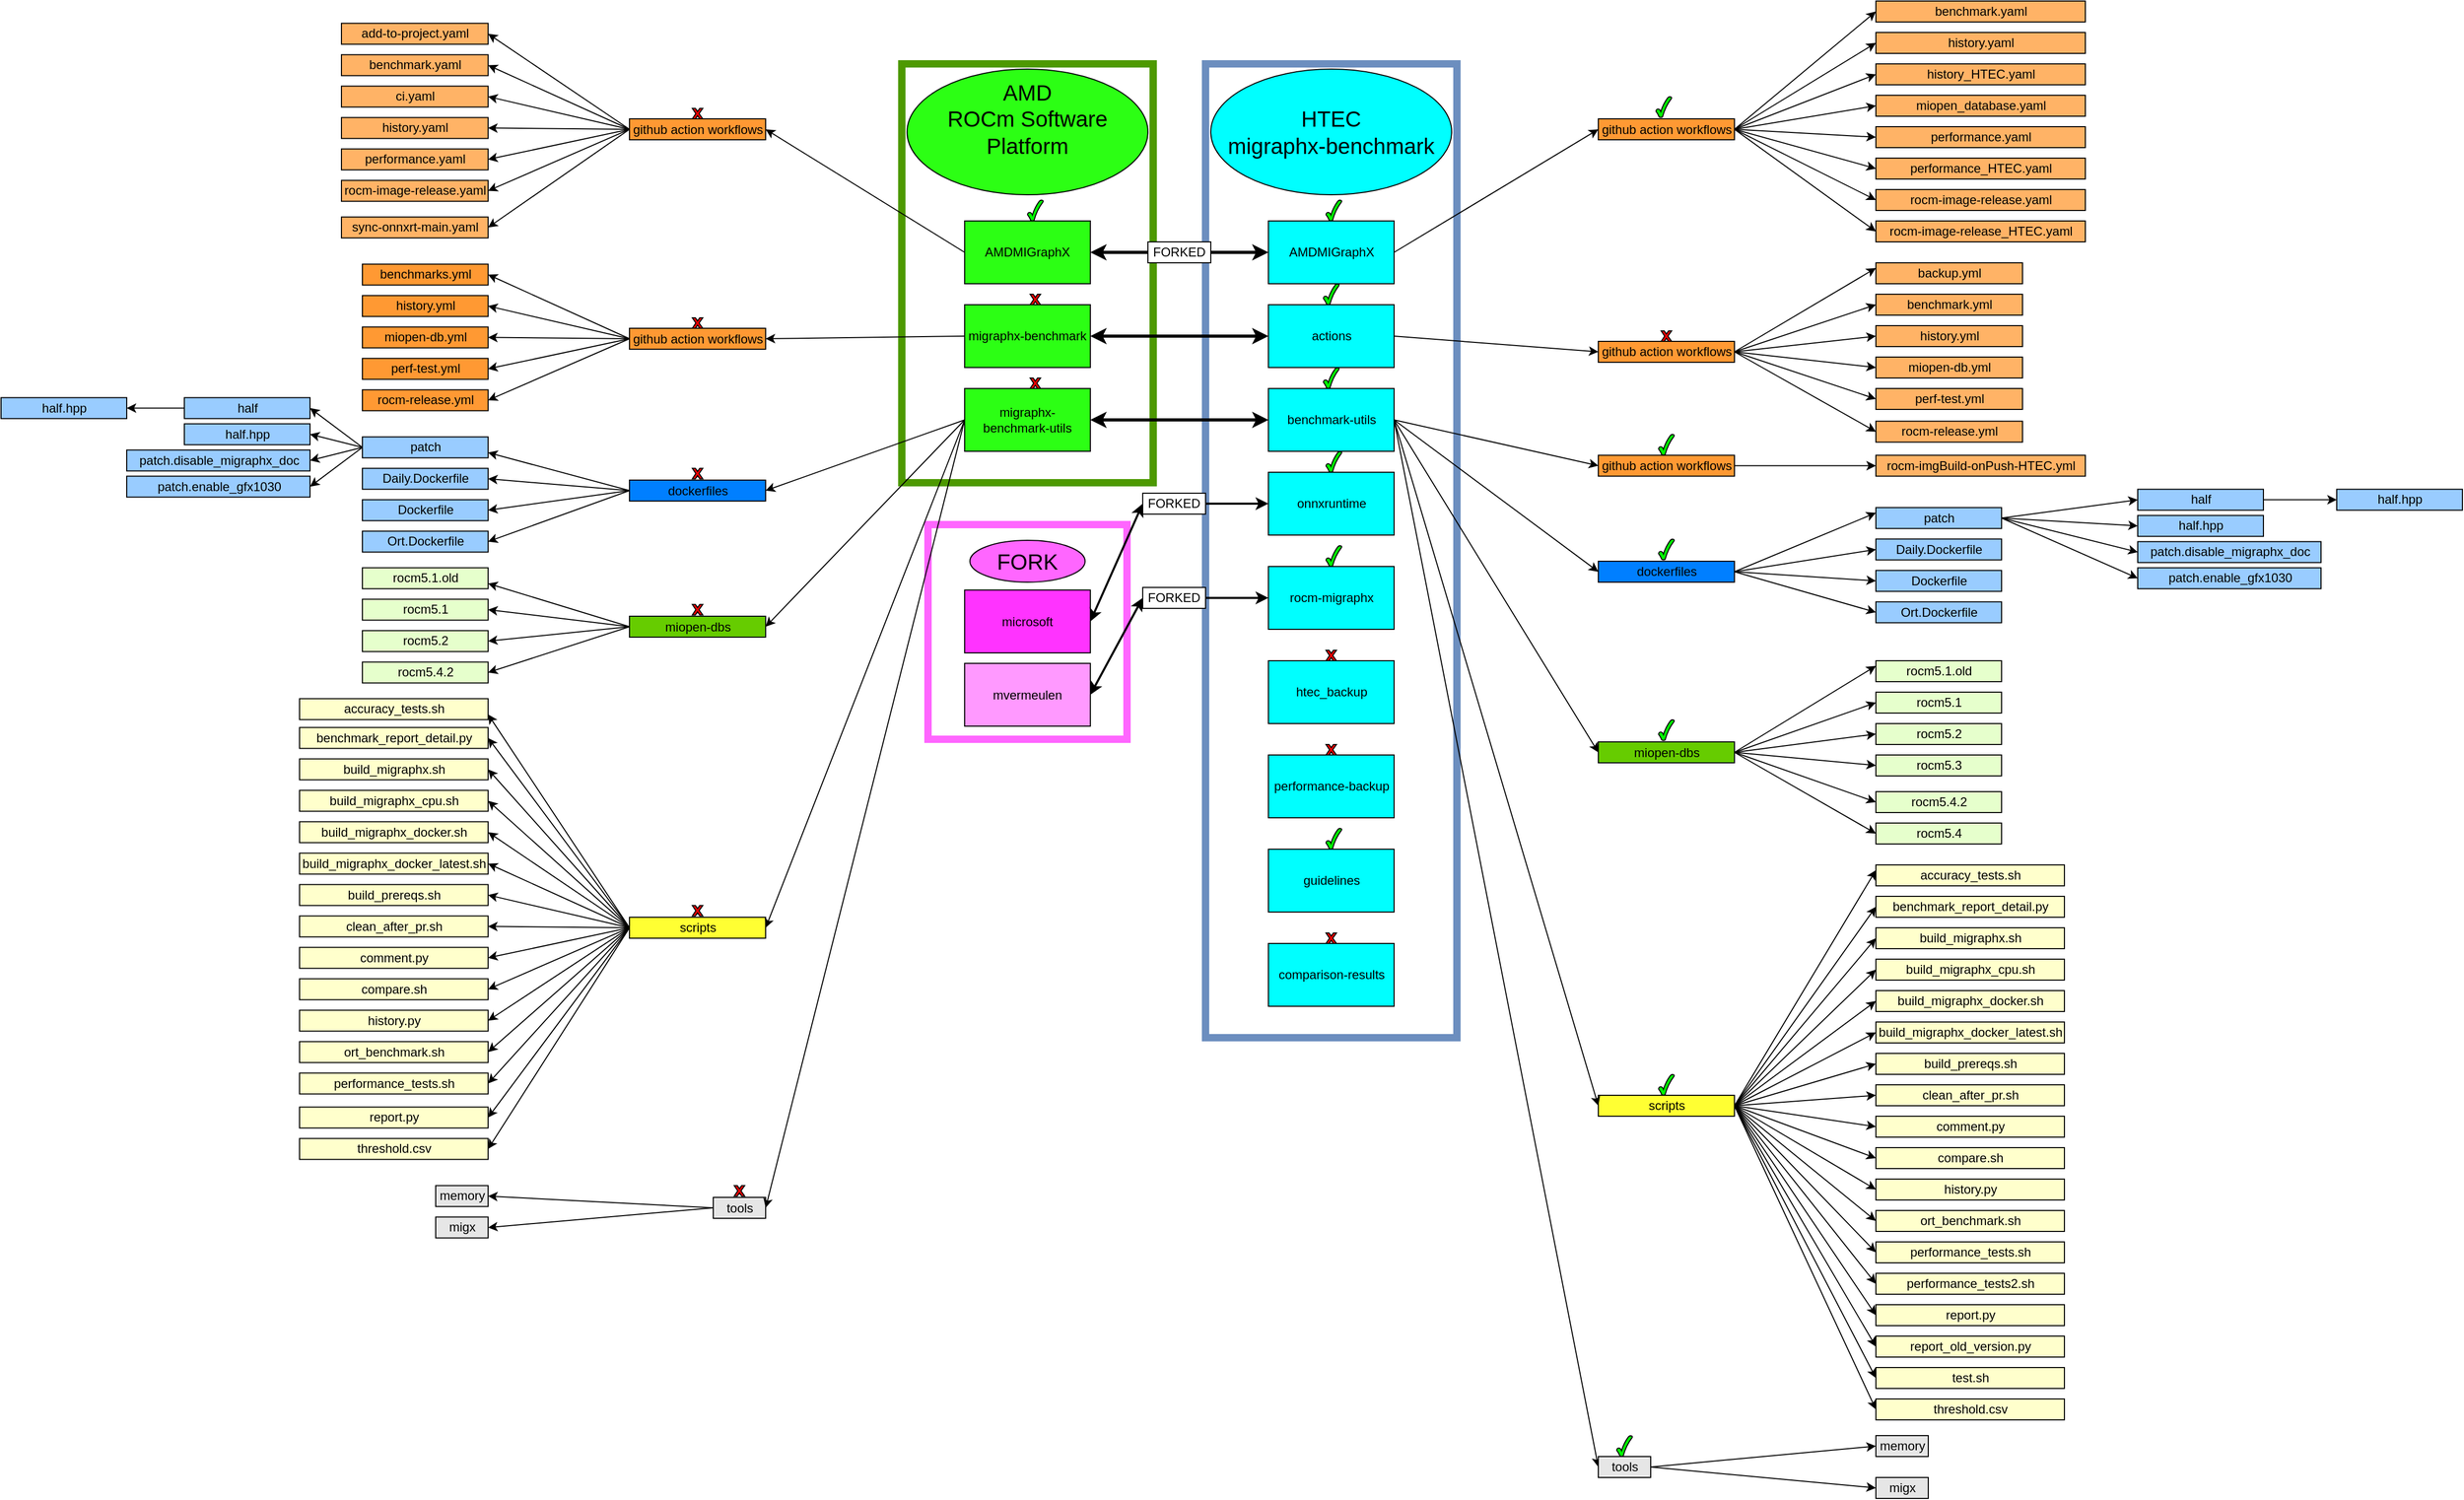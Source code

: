 <mxfile version="21.1.4" type="device">
  <diagram name="Page-1" id="WAI_kHuNiL9nzPdvUI3d">
    <mxGraphModel dx="3140" dy="3728" grid="1" gridSize="10" guides="1" tooltips="1" connect="1" arrows="1" fold="1" page="1" pageScale="1" pageWidth="850" pageHeight="1100" math="0" shadow="0">
      <root>
        <mxCell id="0" />
        <mxCell id="1" parent="0" />
        <mxCell id="gxmgwyy8D1BKnNXjqqN9-291" value="" style="verticalLabelPosition=bottom;verticalAlign=top;html=1;shape=mxgraph.basic.rect;fillColor2=none;strokeWidth=7;size=20;indent=5;fillColor=none;strokeColor=#FF66FF;movable=0;resizable=0;rotatable=0;deletable=0;editable=0;locked=1;connectable=0;" parent="1" vertex="1">
          <mxGeometry x="635" y="-670" width="190" height="205" as="geometry" />
        </mxCell>
        <mxCell id="gxmgwyy8D1BKnNXjqqN9-192" value="" style="verticalLabelPosition=bottom;verticalAlign=top;html=1;shape=mxgraph.basic.rect;fillColor2=none;strokeWidth=7;size=20;indent=5;fillColor=none;strokeColor=#4D9900;movable=0;resizable=0;rotatable=0;deletable=0;editable=0;locked=1;connectable=0;" parent="1" vertex="1">
          <mxGeometry x="610" y="-1110" width="240" height="400" as="geometry" />
        </mxCell>
        <mxCell id="gxmgwyy8D1BKnNXjqqN9-191" value="" style="verticalLabelPosition=bottom;verticalAlign=top;html=1;shape=mxgraph.basic.rect;fillColor2=none;strokeWidth=7;size=20;indent=5;fillColor=none;strokeColor=#6c8ebf;movable=0;resizable=0;rotatable=0;deletable=0;editable=0;locked=1;connectable=0;" parent="1" vertex="1">
          <mxGeometry x="900" y="-1110" width="240" height="930" as="geometry" />
        </mxCell>
        <mxCell id="xwbP8etTTOFJ-Utlb-hV-6" value="AMDMIGraphX" style="rounded=0;html=1;labelBorderColor=none;labelBackgroundColor=#00FFFF;fillColor=#00FFFF;movable=0;resizable=0;rotatable=0;deletable=0;editable=0;locked=1;connectable=0;" parent="1" vertex="1">
          <mxGeometry x="960" y="-960" width="120" height="60" as="geometry" />
        </mxCell>
        <mxCell id="xwbP8etTTOFJ-Utlb-hV-7" value="actions" style="rounded=0;html=1;labelBorderColor=none;labelBackgroundColor=#00FFFF;fillColor=#00FFFF;movable=0;resizable=0;rotatable=0;deletable=0;editable=0;locked=1;connectable=0;" parent="1" vertex="1">
          <mxGeometry x="960" y="-880" width="120" height="60" as="geometry" />
        </mxCell>
        <mxCell id="xwbP8etTTOFJ-Utlb-hV-9" value="performance-backup" style="rounded=0;html=1;labelBorderColor=none;labelBackgroundColor=#00FFFF;fillColor=#00FFFF;movable=0;resizable=0;rotatable=0;deletable=0;editable=0;locked=1;connectable=0;" parent="1" vertex="1">
          <mxGeometry x="960" y="-450" width="120" height="60" as="geometry" />
        </mxCell>
        <mxCell id="xwbP8etTTOFJ-Utlb-hV-10" value="guidelines" style="rounded=0;html=1;labelBorderColor=none;labelBackgroundColor=#00FFFF;fillColor=#00FFFF;movable=0;resizable=0;rotatable=0;deletable=0;editable=0;locked=1;connectable=0;" parent="1" vertex="1">
          <mxGeometry x="960" y="-360" width="120" height="60" as="geometry" />
        </mxCell>
        <mxCell id="xwbP8etTTOFJ-Utlb-hV-11" value="htec_backup" style="rounded=0;html=1;labelBorderColor=none;labelBackgroundColor=#00FFFF;fillColor=#00FFFF;movable=0;resizable=0;rotatable=0;deletable=0;editable=0;locked=1;connectable=0;" parent="1" vertex="1">
          <mxGeometry x="960" y="-540" width="120" height="60" as="geometry" />
        </mxCell>
        <mxCell id="xwbP8etTTOFJ-Utlb-hV-12" value="onnxruntime" style="rounded=0;html=1;labelBorderColor=none;labelBackgroundColor=#00FFFF;fillColor=#00FFFF;movable=0;resizable=0;rotatable=0;deletable=0;editable=0;locked=1;connectable=0;" parent="1" vertex="1">
          <mxGeometry x="960" y="-720" width="120" height="60" as="geometry" />
        </mxCell>
        <mxCell id="xwbP8etTTOFJ-Utlb-hV-13" value="comparison-results" style="rounded=0;html=1;labelBorderColor=none;labelBackgroundColor=#00FFFF;fillColor=#00FFFF;movable=0;resizable=0;rotatable=0;deletable=0;editable=0;locked=1;connectable=0;" parent="1" vertex="1">
          <mxGeometry x="960" y="-270" width="120" height="60" as="geometry" />
        </mxCell>
        <mxCell id="xwbP8etTTOFJ-Utlb-hV-14" value="rocm-migraphx" style="rounded=0;html=1;labelBorderColor=none;labelBackgroundColor=#00FFFF;fillColor=#00FFFF;movable=0;resizable=0;rotatable=0;deletable=0;editable=0;locked=1;connectable=0;" parent="1" vertex="1">
          <mxGeometry x="960" y="-630" width="120" height="60" as="geometry" />
        </mxCell>
        <mxCell id="xwbP8etTTOFJ-Utlb-hV-17" value="AMDMIGraphX" style="rounded=0;whiteSpace=wrap;html=1;labelBackgroundColor=#2CFF14;labelBorderColor=#2CFF14;fillColor=#2CFF14;movable=0;resizable=0;rotatable=0;deletable=0;editable=0;locked=1;connectable=0;" parent="1" vertex="1">
          <mxGeometry x="670" y="-960" width="120" height="60" as="geometry" />
        </mxCell>
        <mxCell id="xwbP8etTTOFJ-Utlb-hV-18" value="migraphx-benchmark" style="rounded=0;whiteSpace=wrap;html=1;labelBackgroundColor=#2CFF14;labelBorderColor=#2CFF14;fillColor=#2CFF14;movable=0;resizable=0;rotatable=0;deletable=0;editable=0;locked=1;connectable=0;" parent="1" vertex="1">
          <mxGeometry x="670" y="-880" width="120" height="60" as="geometry" />
        </mxCell>
        <mxCell id="xwbP8etTTOFJ-Utlb-hV-29" value="AMD&lt;br&gt;&lt;font style=&quot;font-size: 21px;&quot;&gt;ROCm Software Platform&lt;br&gt;&lt;br style=&quot;font-size: 21px;&quot;&gt;&lt;/font&gt;" style="ellipse;whiteSpace=wrap;html=1;fontSize=21;fillColor=#2CFF14;movable=0;resizable=0;rotatable=0;deletable=0;editable=0;locked=1;connectable=0;" parent="1" vertex="1">
          <mxGeometry x="615" y="-1105" width="230" height="120" as="geometry" />
        </mxCell>
        <mxCell id="xwbP8etTTOFJ-Utlb-hV-32" value="" style="endArrow=classic;startArrow=classic;html=1;rounded=0;exitX=1;exitY=0.5;exitDx=0;exitDy=0;entryX=0;entryY=0.5;entryDx=0;entryDy=0;strokeWidth=3;movable=0;resizable=0;rotatable=0;deletable=0;editable=0;locked=1;connectable=0;" parent="1" source="xwbP8etTTOFJ-Utlb-hV-18" target="xwbP8etTTOFJ-Utlb-hV-7" edge="1">
          <mxGeometry width="50" height="50" relative="1" as="geometry">
            <mxPoint x="530" y="-735" as="sourcePoint" />
            <mxPoint x="580" y="-725" as="targetPoint" />
          </mxGeometry>
        </mxCell>
        <mxCell id="xwbP8etTTOFJ-Utlb-hV-38" value="github action workflows" style="rounded=0;html=1;labelBorderColor=none;labelBackgroundColor=none;fillColor=#FF9933;movable=0;resizable=0;rotatable=0;deletable=0;editable=0;locked=1;connectable=0;" parent="1" vertex="1">
          <mxGeometry x="1275" y="-845" width="130" height="20" as="geometry" />
        </mxCell>
        <mxCell id="xwbP8etTTOFJ-Utlb-hV-40" value="backup.yml" style="rounded=0;html=1;labelBorderColor=none;labelBackgroundColor=none;fillColor=#FFB366;movable=0;resizable=0;rotatable=0;deletable=0;editable=0;locked=1;connectable=0;" parent="1" vertex="1">
          <mxGeometry x="1540" y="-920" width="140" height="20" as="geometry" />
        </mxCell>
        <mxCell id="xwbP8etTTOFJ-Utlb-hV-41" value="benchmark.yml" style="rounded=0;html=1;labelBorderColor=none;labelBackgroundColor=none;fillColor=#FFB366;movable=0;resizable=0;rotatable=0;deletable=0;editable=0;locked=1;connectable=0;" parent="1" vertex="1">
          <mxGeometry x="1540" y="-890" width="140" height="20" as="geometry" />
        </mxCell>
        <mxCell id="xwbP8etTTOFJ-Utlb-hV-43" value="history.yml" style="rounded=0;html=1;labelBorderColor=none;labelBackgroundColor=none;fillColor=#FFB366;movable=0;resizable=0;rotatable=0;deletable=0;editable=0;locked=1;connectable=0;" parent="1" vertex="1">
          <mxGeometry x="1540" y="-860" width="140" height="20" as="geometry" />
        </mxCell>
        <mxCell id="xwbP8etTTOFJ-Utlb-hV-44" value="miopen-db.yml" style="rounded=0;html=1;labelBorderColor=none;labelBackgroundColor=none;fillColor=#FFB366;movable=0;resizable=0;rotatable=0;deletable=0;editable=0;locked=1;connectable=0;" parent="1" vertex="1">
          <mxGeometry x="1540" y="-830" width="140" height="20" as="geometry" />
        </mxCell>
        <mxCell id="xwbP8etTTOFJ-Utlb-hV-45" value="perf-test.yml" style="rounded=0;html=1;labelBorderColor=none;labelBackgroundColor=none;fillColor=#FFB366;movable=0;resizable=0;rotatable=0;deletable=0;editable=0;locked=1;connectable=0;" parent="1" vertex="1">
          <mxGeometry x="1540" y="-800" width="140" height="20" as="geometry" />
        </mxCell>
        <mxCell id="xwbP8etTTOFJ-Utlb-hV-46" value="rocm-release.yml" style="rounded=0;html=1;labelBorderColor=none;labelBackgroundColor=none;fillColor=#FFB366;movable=0;resizable=0;rotatable=0;deletable=0;editable=0;locked=1;connectable=0;" parent="1" vertex="1">
          <mxGeometry x="1540" y="-768.75" width="140" height="20" as="geometry" />
        </mxCell>
        <mxCell id="xwbP8etTTOFJ-Utlb-hV-47" value="" style="endArrow=classic;html=1;rounded=0;entryX=0;entryY=0.25;entryDx=0;entryDy=0;exitX=1;exitY=0.5;exitDx=0;exitDy=0;movable=0;resizable=0;rotatable=0;deletable=0;editable=0;locked=1;connectable=0;" parent="1" source="xwbP8etTTOFJ-Utlb-hV-38" target="xwbP8etTTOFJ-Utlb-hV-40" edge="1">
          <mxGeometry width="50" height="50" relative="1" as="geometry">
            <mxPoint x="1655" y="-792.5" as="sourcePoint" />
            <mxPoint x="1715" y="-832.5" as="targetPoint" />
          </mxGeometry>
        </mxCell>
        <mxCell id="xwbP8etTTOFJ-Utlb-hV-48" value="" style="endArrow=classic;html=1;rounded=0;entryX=0;entryY=0.5;entryDx=0;entryDy=0;exitX=1;exitY=0.5;exitDx=0;exitDy=0;movable=0;resizable=0;rotatable=0;deletable=0;editable=0;locked=1;connectable=0;" parent="1" source="xwbP8etTTOFJ-Utlb-hV-38" target="xwbP8etTTOFJ-Utlb-hV-46" edge="1">
          <mxGeometry width="50" height="50" relative="1" as="geometry">
            <mxPoint x="1655" y="-792.5" as="sourcePoint" />
            <mxPoint x="1705" y="-707.5" as="targetPoint" />
          </mxGeometry>
        </mxCell>
        <mxCell id="xwbP8etTTOFJ-Utlb-hV-49" value="" style="endArrow=classic;html=1;rounded=0;entryX=0;entryY=0.5;entryDx=0;entryDy=0;exitX=1;exitY=0.5;exitDx=0;exitDy=0;movable=0;resizable=0;rotatable=0;deletable=0;editable=0;locked=1;connectable=0;" parent="1" source="xwbP8etTTOFJ-Utlb-hV-38" target="xwbP8etTTOFJ-Utlb-hV-41" edge="1">
          <mxGeometry width="50" height="50" relative="1" as="geometry">
            <mxPoint x="1655" y="-792.5" as="sourcePoint" />
            <mxPoint x="1705" y="-832.5" as="targetPoint" />
          </mxGeometry>
        </mxCell>
        <mxCell id="xwbP8etTTOFJ-Utlb-hV-50" value="" style="endArrow=classic;html=1;rounded=0;entryX=0;entryY=0.5;entryDx=0;entryDy=0;exitX=1;exitY=0.5;exitDx=0;exitDy=0;movable=0;resizable=0;rotatable=0;deletable=0;editable=0;locked=1;connectable=0;" parent="1" source="xwbP8etTTOFJ-Utlb-hV-38" target="xwbP8etTTOFJ-Utlb-hV-44" edge="1">
          <mxGeometry width="50" height="50" relative="1" as="geometry">
            <mxPoint x="1655" y="-792.5" as="sourcePoint" />
            <mxPoint x="1695" y="-765" as="targetPoint" />
          </mxGeometry>
        </mxCell>
        <mxCell id="xwbP8etTTOFJ-Utlb-hV-51" value="" style="endArrow=classic;html=1;rounded=0;entryX=0;entryY=0.5;entryDx=0;entryDy=0;exitX=1;exitY=0.5;exitDx=0;exitDy=0;movable=0;resizable=0;rotatable=0;deletable=0;editable=0;locked=1;connectable=0;" parent="1" source="xwbP8etTTOFJ-Utlb-hV-38" target="xwbP8etTTOFJ-Utlb-hV-45" edge="1">
          <mxGeometry width="50" height="50" relative="1" as="geometry">
            <mxPoint x="1655" y="-792.5" as="sourcePoint" />
            <mxPoint x="1690" y="-757.5" as="targetPoint" />
            <Array as="points" />
          </mxGeometry>
        </mxCell>
        <mxCell id="xwbP8etTTOFJ-Utlb-hV-52" value="" style="endArrow=classic;html=1;rounded=0;entryX=0;entryY=0.5;entryDx=0;entryDy=0;exitX=1;exitY=0.5;exitDx=0;exitDy=0;movable=0;resizable=0;rotatable=0;deletable=0;editable=0;locked=1;connectable=0;" parent="1" source="xwbP8etTTOFJ-Utlb-hV-38" target="xwbP8etTTOFJ-Utlb-hV-43" edge="1">
          <mxGeometry width="50" height="50" relative="1" as="geometry">
            <mxPoint x="1655" y="-792.5" as="sourcePoint" />
            <mxPoint x="1695" y="-807.5" as="targetPoint" />
          </mxGeometry>
        </mxCell>
        <mxCell id="xwbP8etTTOFJ-Utlb-hV-53" value="" style="endArrow=classic;html=1;rounded=0;entryX=0;entryY=0.5;entryDx=0;entryDy=0;exitX=1;exitY=0.5;exitDx=0;exitDy=0;movable=0;resizable=0;rotatable=0;deletable=0;editable=0;locked=1;connectable=0;" parent="1" source="xwbP8etTTOFJ-Utlb-hV-7" target="xwbP8etTTOFJ-Utlb-hV-38" edge="1">
          <mxGeometry width="50" height="50" relative="1" as="geometry">
            <mxPoint x="1080" y="-756" as="sourcePoint" />
            <mxPoint x="1110" y="-755" as="targetPoint" />
          </mxGeometry>
        </mxCell>
        <mxCell id="xwbP8etTTOFJ-Utlb-hV-54" value="github action workflows" style="rounded=0;html=1;labelBorderColor=none;labelBackgroundColor=none;fillColor=#FF9933;direction=west;movable=0;resizable=0;rotatable=0;deletable=0;editable=0;locked=1;connectable=0;" parent="1" vertex="1">
          <mxGeometry x="350" y="-857.5" width="130" height="20" as="geometry" />
        </mxCell>
        <mxCell id="xwbP8etTTOFJ-Utlb-hV-56" value="benchmarks.yml" style="rounded=0;html=1;labelBorderColor=none;labelBackgroundColor=none;fillColor=#FF9933;direction=west;movable=0;resizable=0;rotatable=0;deletable=0;editable=0;locked=1;connectable=0;" parent="1" vertex="1">
          <mxGeometry x="95" y="-918.75" width="120" height="20" as="geometry" />
        </mxCell>
        <mxCell id="xwbP8etTTOFJ-Utlb-hV-57" value="history.yml" style="rounded=0;html=1;labelBorderColor=none;labelBackgroundColor=none;fillColor=#FF9933;direction=west;movable=0;resizable=0;rotatable=0;deletable=0;editable=0;locked=1;connectable=0;" parent="1" vertex="1">
          <mxGeometry x="95" y="-888.75" width="120" height="20" as="geometry" />
        </mxCell>
        <mxCell id="xwbP8etTTOFJ-Utlb-hV-58" value="miopen-db.yml" style="rounded=0;html=1;labelBorderColor=none;labelBackgroundColor=none;fillColor=#FF9933;direction=west;movable=0;resizable=0;rotatable=0;deletable=0;editable=0;locked=1;connectable=0;" parent="1" vertex="1">
          <mxGeometry x="95" y="-858.75" width="120" height="20" as="geometry" />
        </mxCell>
        <mxCell id="xwbP8etTTOFJ-Utlb-hV-59" value="perf-test.yml" style="rounded=0;html=1;labelBorderColor=none;labelBackgroundColor=none;fillColor=#FF9933;direction=west;movable=0;resizable=0;rotatable=0;deletable=0;editable=0;locked=1;connectable=0;" parent="1" vertex="1">
          <mxGeometry x="95" y="-828.75" width="120" height="20" as="geometry" />
        </mxCell>
        <mxCell id="xwbP8etTTOFJ-Utlb-hV-60" value="rocm-release.yml" style="rounded=0;html=1;labelBorderColor=none;labelBackgroundColor=none;fillColor=#FF9933;direction=west;movable=0;resizable=0;rotatable=0;deletable=0;editable=0;locked=1;connectable=0;" parent="1" vertex="1">
          <mxGeometry x="95" y="-798.75" width="120" height="20" as="geometry" />
        </mxCell>
        <mxCell id="xwbP8etTTOFJ-Utlb-hV-62" value="" style="endArrow=classic;html=1;rounded=0;entryX=0;entryY=0.5;entryDx=0;entryDy=0;exitX=1;exitY=0.5;exitDx=0;exitDy=0;movable=0;resizable=0;rotatable=0;deletable=0;editable=0;locked=1;connectable=0;" parent="1" source="xwbP8etTTOFJ-Utlb-hV-54" target="xwbP8etTTOFJ-Utlb-hV-60" edge="1">
          <mxGeometry width="50" height="50" relative="1" as="geometry">
            <mxPoint x="125" y="-867.5" as="sourcePoint" />
            <mxPoint x="165" y="-792.5" as="targetPoint" />
          </mxGeometry>
        </mxCell>
        <mxCell id="xwbP8etTTOFJ-Utlb-hV-63" value="" style="endArrow=classic;html=1;rounded=0;exitX=1;exitY=0.5;exitDx=0;exitDy=0;entryX=0;entryY=0.5;entryDx=0;entryDy=0;movable=0;resizable=0;rotatable=0;deletable=0;editable=0;locked=1;connectable=0;" parent="1" source="xwbP8etTTOFJ-Utlb-hV-54" target="xwbP8etTTOFJ-Utlb-hV-56" edge="1">
          <mxGeometry width="50" height="50" relative="1" as="geometry">
            <mxPoint x="125" y="-867.5" as="sourcePoint" />
            <mxPoint x="165" y="-917.5" as="targetPoint" />
          </mxGeometry>
        </mxCell>
        <mxCell id="xwbP8etTTOFJ-Utlb-hV-64" value="" style="endArrow=classic;html=1;rounded=0;entryX=0;entryY=0.5;entryDx=0;entryDy=0;exitX=1;exitY=0.5;exitDx=0;exitDy=0;movable=0;resizable=0;rotatable=0;deletable=0;editable=0;locked=1;connectable=0;" parent="1" source="xwbP8etTTOFJ-Utlb-hV-54" target="xwbP8etTTOFJ-Utlb-hV-58" edge="1">
          <mxGeometry width="50" height="50" relative="1" as="geometry">
            <mxPoint x="335" y="-872.5" as="sourcePoint" />
            <mxPoint x="305" y="-872.5" as="targetPoint" />
          </mxGeometry>
        </mxCell>
        <mxCell id="xwbP8etTTOFJ-Utlb-hV-65" value="" style="endArrow=classic;html=1;rounded=0;entryX=0;entryY=0.5;entryDx=0;entryDy=0;exitX=1;exitY=0.5;exitDx=0;exitDy=0;movable=0;resizable=0;rotatable=0;deletable=0;editable=0;locked=1;connectable=0;" parent="1" source="xwbP8etTTOFJ-Utlb-hV-54" target="xwbP8etTTOFJ-Utlb-hV-59" edge="1">
          <mxGeometry width="50" height="50" relative="1" as="geometry">
            <mxPoint x="335" y="-872.5" as="sourcePoint" />
            <mxPoint x="305" y="-852.5" as="targetPoint" />
            <Array as="points" />
          </mxGeometry>
        </mxCell>
        <mxCell id="xwbP8etTTOFJ-Utlb-hV-66" value="" style="endArrow=classic;html=1;rounded=0;entryX=0;entryY=0.5;entryDx=0;entryDy=0;exitX=1;exitY=0.5;exitDx=0;exitDy=0;movable=0;resizable=0;rotatable=0;deletable=0;editable=0;locked=1;connectable=0;" parent="1" source="xwbP8etTTOFJ-Utlb-hV-54" target="xwbP8etTTOFJ-Utlb-hV-57" edge="1">
          <mxGeometry width="50" height="50" relative="1" as="geometry">
            <mxPoint x="125" y="-867.5" as="sourcePoint" />
            <mxPoint x="155" y="-892.5" as="targetPoint" />
          </mxGeometry>
        </mxCell>
        <mxCell id="xwbP8etTTOFJ-Utlb-hV-67" value="" style="endArrow=classic;html=1;rounded=0;entryX=0;entryY=0.5;entryDx=0;entryDy=0;exitX=0;exitY=0.5;exitDx=0;exitDy=0;movable=0;resizable=0;rotatable=0;deletable=0;editable=0;locked=1;connectable=0;" parent="1" source="xwbP8etTTOFJ-Utlb-hV-18" target="xwbP8etTTOFJ-Utlb-hV-54" edge="1">
          <mxGeometry width="50" height="50" relative="1" as="geometry">
            <mxPoint x="230" y="-795.5" as="sourcePoint" />
            <mxPoint x="200" y="-795" as="targetPoint" />
          </mxGeometry>
        </mxCell>
        <mxCell id="gxmgwyy8D1BKnNXjqqN9-1" value="benchmark-utils" style="rounded=0;html=1;labelBorderColor=none;labelBackgroundColor=#00FFFF;fillColor=#00FFFF;movable=0;resizable=0;rotatable=0;deletable=0;editable=0;locked=1;connectable=0;" parent="1" vertex="1">
          <mxGeometry x="960" y="-800" width="120" height="60" as="geometry" />
        </mxCell>
        <mxCell id="gxmgwyy8D1BKnNXjqqN9-2" value="migraphx-benchmark-utils" style="rounded=0;whiteSpace=wrap;html=1;labelBackgroundColor=#2CFF14;labelBorderColor=#2CFF14;fillColor=#2CFF14;movable=0;resizable=0;rotatable=0;deletable=0;editable=0;locked=1;connectable=0;" parent="1" vertex="1">
          <mxGeometry x="670" y="-800" width="120" height="60" as="geometry" />
        </mxCell>
        <mxCell id="gxmgwyy8D1BKnNXjqqN9-3" value="" style="endArrow=classic;startArrow=classic;html=1;rounded=0;exitX=1;exitY=0.5;exitDx=0;exitDy=0;entryX=0;entryY=0.5;entryDx=0;entryDy=0;strokeWidth=3;movable=0;resizable=0;rotatable=0;deletable=0;editable=0;locked=1;connectable=0;" parent="1" source="gxmgwyy8D1BKnNXjqqN9-2" target="gxmgwyy8D1BKnNXjqqN9-1" edge="1">
          <mxGeometry width="50" height="50" relative="1" as="geometry">
            <mxPoint x="540" y="-555" as="sourcePoint" />
            <mxPoint x="590" y="-545" as="targetPoint" />
          </mxGeometry>
        </mxCell>
        <mxCell id="gxmgwyy8D1BKnNXjqqN9-4" value="github action workflows" style="rounded=0;html=1;labelBorderColor=none;labelBackgroundColor=none;fillColor=#FF9933;movable=0;resizable=0;rotatable=0;deletable=0;editable=0;locked=1;connectable=0;" parent="1" vertex="1">
          <mxGeometry x="1275" y="-736.25" width="130" height="20" as="geometry" />
        </mxCell>
        <mxCell id="gxmgwyy8D1BKnNXjqqN9-5" value="rocm-imgBuild-onPush-HTEC.yml" style="rounded=0;html=1;labelBorderColor=none;labelBackgroundColor=none;fillColor=#FFB366;movable=0;resizable=0;rotatable=0;deletable=0;editable=0;locked=1;connectable=0;" parent="1" vertex="1">
          <mxGeometry x="1540" y="-736.25" width="200" height="20" as="geometry" />
        </mxCell>
        <mxCell id="gxmgwyy8D1BKnNXjqqN9-11" value="" style="endArrow=classic;html=1;rounded=0;exitX=1;exitY=0.5;exitDx=0;exitDy=0;entryX=0;entryY=0.5;entryDx=0;entryDy=0;movable=0;resizable=0;rotatable=0;deletable=0;editable=0;locked=1;connectable=0;" parent="1" source="gxmgwyy8D1BKnNXjqqN9-4" target="gxmgwyy8D1BKnNXjqqN9-5" edge="1">
          <mxGeometry width="50" height="50" relative="1" as="geometry">
            <mxPoint x="1415" y="-676.25" as="sourcePoint" />
            <mxPoint x="1435" y="-701.25" as="targetPoint" />
          </mxGeometry>
        </mxCell>
        <mxCell id="gxmgwyy8D1BKnNXjqqN9-17" value="" style="endArrow=classic;html=1;rounded=0;entryX=0;entryY=0.5;entryDx=0;entryDy=0;exitX=1;exitY=0.5;exitDx=0;exitDy=0;movable=0;resizable=0;rotatable=0;deletable=0;editable=0;locked=1;connectable=0;" parent="1" source="gxmgwyy8D1BKnNXjqqN9-1" target="gxmgwyy8D1BKnNXjqqN9-4" edge="1">
          <mxGeometry width="50" height="50" relative="1" as="geometry">
            <mxPoint x="1100" y="-385" as="sourcePoint" />
            <mxPoint x="1140" y="-495" as="targetPoint" />
          </mxGeometry>
        </mxCell>
        <mxCell id="gxmgwyy8D1BKnNXjqqN9-29" value="" style="endArrow=classic;html=1;rounded=0;exitX=0;exitY=0.5;exitDx=0;exitDy=0;entryX=0;entryY=0.5;entryDx=0;entryDy=0;movable=0;resizable=0;rotatable=0;deletable=0;editable=0;locked=1;connectable=0;" parent="1" source="gxmgwyy8D1BKnNXjqqN9-2" target="gxmgwyy8D1BKnNXjqqN9-222" edge="1">
          <mxGeometry width="50" height="50" relative="1" as="geometry">
            <mxPoint x="230" y="-793" as="sourcePoint" />
            <mxPoint x="250" y="-660" as="targetPoint" />
          </mxGeometry>
        </mxCell>
        <mxCell id="gxmgwyy8D1BKnNXjqqN9-30" value="scripts" style="rounded=0;html=1;labelBorderColor=none;labelBackgroundColor=none;fillColor=#FFFF33;movable=0;resizable=0;rotatable=0;deletable=0;editable=0;locked=1;connectable=0;" parent="1" vertex="1">
          <mxGeometry x="1275" y="-125" width="130" height="20" as="geometry" />
        </mxCell>
        <mxCell id="gxmgwyy8D1BKnNXjqqN9-31" value="accuracy_tests.sh" style="rounded=0;html=1;labelBorderColor=none;labelBackgroundColor=none;fillColor=#FFFFCC;movable=0;resizable=0;rotatable=0;deletable=0;editable=0;locked=1;connectable=0;" parent="1" vertex="1">
          <mxGeometry x="1540" y="-345" width="180" height="20" as="geometry" />
        </mxCell>
        <mxCell id="gxmgwyy8D1BKnNXjqqN9-32" value="benchmark_report_detail.py" style="rounded=0;html=1;labelBorderColor=none;labelBackgroundColor=none;fillColor=#FFFFCC;movable=0;resizable=0;rotatable=0;deletable=0;editable=0;locked=1;connectable=0;" parent="1" vertex="1">
          <mxGeometry x="1540" y="-315" width="180" height="20" as="geometry" />
        </mxCell>
        <mxCell id="gxmgwyy8D1BKnNXjqqN9-33" value="build_migraphx.sh" style="rounded=0;html=1;labelBorderColor=none;labelBackgroundColor=none;fillColor=#FFFFCC;movable=0;resizable=0;rotatable=0;deletable=0;editable=0;locked=1;connectable=0;" parent="1" vertex="1">
          <mxGeometry x="1540" y="-285" width="180" height="20" as="geometry" />
        </mxCell>
        <mxCell id="gxmgwyy8D1BKnNXjqqN9-34" value="build_migraphx_cpu.sh" style="rounded=0;html=1;labelBorderColor=none;labelBackgroundColor=none;fillColor=#FFFFCC;movable=0;resizable=0;rotatable=0;deletable=0;editable=0;locked=1;connectable=0;" parent="1" vertex="1">
          <mxGeometry x="1540" y="-255" width="180" height="20" as="geometry" />
        </mxCell>
        <mxCell id="gxmgwyy8D1BKnNXjqqN9-35" value="build_migraphx_docker.sh" style="rounded=0;html=1;labelBorderColor=none;labelBackgroundColor=none;fillColor=#FFFFCC;movable=0;resizable=0;rotatable=0;deletable=0;editable=0;locked=1;connectable=0;" parent="1" vertex="1">
          <mxGeometry x="1540" y="-225" width="180" height="20" as="geometry" />
        </mxCell>
        <mxCell id="gxmgwyy8D1BKnNXjqqN9-36" value="build_migraphx_docker_latest.sh" style="rounded=0;html=1;labelBorderColor=none;labelBackgroundColor=none;fillColor=#FFFFCC;movable=0;resizable=0;rotatable=0;deletable=0;editable=0;locked=1;connectable=0;" parent="1" vertex="1">
          <mxGeometry x="1540" y="-195" width="180" height="20" as="geometry" />
        </mxCell>
        <mxCell id="gxmgwyy8D1BKnNXjqqN9-37" value="" style="endArrow=classic;html=1;rounded=0;entryX=0;entryY=0.25;entryDx=0;entryDy=0;exitX=1;exitY=0.5;exitDx=0;exitDy=0;movable=0;resizable=0;rotatable=0;deletable=0;editable=0;locked=1;connectable=0;" parent="1" source="gxmgwyy8D1BKnNXjqqN9-30" target="gxmgwyy8D1BKnNXjqqN9-31" edge="1">
          <mxGeometry width="50" height="50" relative="1" as="geometry">
            <mxPoint x="1385" y="230" as="sourcePoint" />
            <mxPoint x="1435" y="180" as="targetPoint" />
          </mxGeometry>
        </mxCell>
        <mxCell id="gxmgwyy8D1BKnNXjqqN9-38" value="" style="endArrow=classic;html=1;rounded=0;entryX=0;entryY=0.5;entryDx=0;entryDy=0;exitX=1;exitY=0.5;exitDx=0;exitDy=0;movable=0;resizable=0;rotatable=0;deletable=0;editable=0;locked=1;connectable=0;" parent="1" source="gxmgwyy8D1BKnNXjqqN9-30" target="gxmgwyy8D1BKnNXjqqN9-36" edge="1">
          <mxGeometry width="50" height="50" relative="1" as="geometry">
            <mxPoint x="1385" y="255" as="sourcePoint" />
            <mxPoint x="1425" y="330" as="targetPoint" />
          </mxGeometry>
        </mxCell>
        <mxCell id="gxmgwyy8D1BKnNXjqqN9-39" value="" style="endArrow=classic;html=1;rounded=0;entryX=0;entryY=0.5;entryDx=0;entryDy=0;exitX=1;exitY=0.5;exitDx=0;exitDy=0;movable=0;resizable=0;rotatable=0;deletable=0;editable=0;locked=1;connectable=0;" parent="1" source="gxmgwyy8D1BKnNXjqqN9-30" target="gxmgwyy8D1BKnNXjqqN9-32" edge="1">
          <mxGeometry width="50" height="50" relative="1" as="geometry">
            <mxPoint x="1385" y="255" as="sourcePoint" />
            <mxPoint x="1425" y="205" as="targetPoint" />
          </mxGeometry>
        </mxCell>
        <mxCell id="gxmgwyy8D1BKnNXjqqN9-40" value="" style="endArrow=classic;html=1;rounded=0;entryX=0;entryY=0.5;entryDx=0;entryDy=0;exitX=1;exitY=0.5;exitDx=0;exitDy=0;movable=0;resizable=0;rotatable=0;deletable=0;editable=0;locked=1;connectable=0;" parent="1" source="gxmgwyy8D1BKnNXjqqN9-30" target="gxmgwyy8D1BKnNXjqqN9-34" edge="1">
          <mxGeometry width="50" height="50" relative="1" as="geometry">
            <mxPoint x="1385" y="255" as="sourcePoint" />
            <mxPoint x="1415" y="272.5" as="targetPoint" />
          </mxGeometry>
        </mxCell>
        <mxCell id="gxmgwyy8D1BKnNXjqqN9-41" value="" style="endArrow=classic;html=1;rounded=0;entryX=0;entryY=0.5;entryDx=0;entryDy=0;exitX=1;exitY=0.5;exitDx=0;exitDy=0;movable=0;resizable=0;rotatable=0;deletable=0;editable=0;locked=1;connectable=0;" parent="1" source="gxmgwyy8D1BKnNXjqqN9-30" target="gxmgwyy8D1BKnNXjqqN9-35" edge="1">
          <mxGeometry width="50" height="50" relative="1" as="geometry">
            <mxPoint x="1385" y="255" as="sourcePoint" />
            <mxPoint x="1410" y="280" as="targetPoint" />
            <Array as="points" />
          </mxGeometry>
        </mxCell>
        <mxCell id="gxmgwyy8D1BKnNXjqqN9-42" value="" style="endArrow=classic;html=1;rounded=0;entryX=0;entryY=0.5;entryDx=0;entryDy=0;exitX=1;exitY=0.5;exitDx=0;exitDy=0;movable=0;resizable=0;rotatable=0;deletable=0;editable=0;locked=1;connectable=0;" parent="1" source="gxmgwyy8D1BKnNXjqqN9-30" target="gxmgwyy8D1BKnNXjqqN9-33" edge="1">
          <mxGeometry width="50" height="50" relative="1" as="geometry">
            <mxPoint x="1365" y="255" as="sourcePoint" />
            <mxPoint x="1415" y="230" as="targetPoint" />
          </mxGeometry>
        </mxCell>
        <mxCell id="gxmgwyy8D1BKnNXjqqN9-43" value="" style="endArrow=classic;html=1;rounded=0;exitX=1;exitY=0.5;exitDx=0;exitDy=0;entryX=0;entryY=0.5;entryDx=0;entryDy=0;movable=0;resizable=0;rotatable=0;deletable=0;editable=0;locked=1;connectable=0;" parent="1" source="gxmgwyy8D1BKnNXjqqN9-1" target="gxmgwyy8D1BKnNXjqqN9-30" edge="1">
          <mxGeometry width="50" height="50" relative="1" as="geometry">
            <mxPoint x="1100" y="-385" as="sourcePoint" />
            <mxPoint x="980" y="-250" as="targetPoint" />
          </mxGeometry>
        </mxCell>
        <mxCell id="gxmgwyy8D1BKnNXjqqN9-44" value="dockerfiles" style="rounded=0;html=1;labelBorderColor=none;labelBackgroundColor=none;fillColor=#007FFF;movable=0;resizable=0;rotatable=0;deletable=0;editable=0;locked=1;connectable=0;" parent="1" vertex="1">
          <mxGeometry x="1275" y="-635" width="130" height="20" as="geometry" />
        </mxCell>
        <mxCell id="gxmgwyy8D1BKnNXjqqN9-45" value="patch" style="rounded=0;html=1;labelBorderColor=none;labelBackgroundColor=none;fillColor=#99CCFF;movable=0;resizable=0;rotatable=0;deletable=0;editable=0;locked=1;connectable=0;" parent="1" vertex="1">
          <mxGeometry x="1540" y="-686.25" width="120" height="20" as="geometry" />
        </mxCell>
        <mxCell id="gxmgwyy8D1BKnNXjqqN9-46" value="Daily.Dockerfile" style="rounded=0;html=1;labelBorderColor=none;labelBackgroundColor=none;fillColor=#99CCFF;movable=0;resizable=0;rotatable=0;deletable=0;editable=0;locked=1;connectable=0;" parent="1" vertex="1">
          <mxGeometry x="1540" y="-656.25" width="120" height="20" as="geometry" />
        </mxCell>
        <mxCell id="gxmgwyy8D1BKnNXjqqN9-47" value="Dockerfile" style="rounded=0;html=1;labelBorderColor=none;labelBackgroundColor=none;fillColor=#99CCFF;movable=0;resizable=0;rotatable=0;deletable=0;editable=0;locked=1;connectable=0;" parent="1" vertex="1">
          <mxGeometry x="1540" y="-626.25" width="120" height="20" as="geometry" />
        </mxCell>
        <mxCell id="gxmgwyy8D1BKnNXjqqN9-48" value="Ort.Dockerfile" style="rounded=0;html=1;labelBorderColor=none;labelBackgroundColor=none;fillColor=#99CCFF;movable=0;resizable=0;rotatable=0;deletable=0;editable=0;locked=1;connectable=0;" parent="1" vertex="1">
          <mxGeometry x="1540" y="-596.25" width="120" height="20" as="geometry" />
        </mxCell>
        <mxCell id="gxmgwyy8D1BKnNXjqqN9-51" value="" style="endArrow=classic;html=1;rounded=0;entryX=0;entryY=0.25;entryDx=0;entryDy=0;exitX=1;exitY=0.5;exitDx=0;exitDy=0;movable=0;resizable=0;rotatable=0;deletable=0;editable=0;locked=1;connectable=0;" parent="1" source="gxmgwyy8D1BKnNXjqqN9-44" target="gxmgwyy8D1BKnNXjqqN9-45" edge="1">
          <mxGeometry width="50" height="50" relative="1" as="geometry">
            <mxPoint x="1415" y="-565" as="sourcePoint" />
            <mxPoint x="1465" y="-615" as="targetPoint" />
          </mxGeometry>
        </mxCell>
        <mxCell id="gxmgwyy8D1BKnNXjqqN9-53" value="" style="endArrow=classic;html=1;rounded=0;entryX=0;entryY=0.5;entryDx=0;entryDy=0;exitX=1;exitY=0.5;exitDx=0;exitDy=0;movable=0;resizable=0;rotatable=0;deletable=0;editable=0;locked=1;connectable=0;" parent="1" source="gxmgwyy8D1BKnNXjqqN9-44" target="gxmgwyy8D1BKnNXjqqN9-46" edge="1">
          <mxGeometry width="50" height="50" relative="1" as="geometry">
            <mxPoint x="1415" y="-565" as="sourcePoint" />
            <mxPoint x="1455" y="-615" as="targetPoint" />
          </mxGeometry>
        </mxCell>
        <mxCell id="gxmgwyy8D1BKnNXjqqN9-54" value="" style="endArrow=classic;html=1;rounded=0;entryX=0;entryY=0.5;entryDx=0;entryDy=0;exitX=1;exitY=0.5;exitDx=0;exitDy=0;movable=0;resizable=0;rotatable=0;deletable=0;editable=0;locked=1;connectable=0;" parent="1" source="gxmgwyy8D1BKnNXjqqN9-44" target="gxmgwyy8D1BKnNXjqqN9-48" edge="1">
          <mxGeometry width="50" height="50" relative="1" as="geometry">
            <mxPoint x="1415" y="-565" as="sourcePoint" />
            <mxPoint x="1445" y="-547.5" as="targetPoint" />
          </mxGeometry>
        </mxCell>
        <mxCell id="gxmgwyy8D1BKnNXjqqN9-56" value="" style="endArrow=classic;html=1;rounded=0;entryX=0;entryY=0.5;entryDx=0;entryDy=0;exitX=1;exitY=0.5;exitDx=0;exitDy=0;movable=0;resizable=0;rotatable=0;deletable=0;editable=0;locked=1;connectable=0;" parent="1" source="gxmgwyy8D1BKnNXjqqN9-44" target="gxmgwyy8D1BKnNXjqqN9-47" edge="1">
          <mxGeometry width="50" height="50" relative="1" as="geometry">
            <mxPoint x="1395" y="-565" as="sourcePoint" />
            <mxPoint x="1445" y="-590" as="targetPoint" />
          </mxGeometry>
        </mxCell>
        <mxCell id="gxmgwyy8D1BKnNXjqqN9-57" value="" style="endArrow=classic;html=1;rounded=0;exitX=1;exitY=0.5;exitDx=0;exitDy=0;entryX=0;entryY=0.5;entryDx=0;entryDy=0;movable=0;resizable=0;rotatable=0;deletable=0;editable=0;locked=1;connectable=0;" parent="1" source="gxmgwyy8D1BKnNXjqqN9-1" target="gxmgwyy8D1BKnNXjqqN9-44" edge="1">
          <mxGeometry width="50" height="50" relative="1" as="geometry">
            <mxPoint x="1100" y="-385" as="sourcePoint" />
            <mxPoint x="1150" y="-340" as="targetPoint" />
          </mxGeometry>
        </mxCell>
        <mxCell id="gxmgwyy8D1BKnNXjqqN9-61" value="" style="endArrow=classic;html=1;rounded=0;exitX=1;exitY=0.5;exitDx=0;exitDy=0;entryX=0;entryY=0.5;entryDx=0;entryDy=0;movable=0;resizable=0;rotatable=0;deletable=0;editable=0;locked=1;connectable=0;" parent="1" source="gxmgwyy8D1BKnNXjqqN9-1" target="gxmgwyy8D1BKnNXjqqN9-110" edge="1">
          <mxGeometry width="50" height="50" relative="1" as="geometry">
            <mxPoint x="1100" y="-385" as="sourcePoint" />
            <mxPoint x="1130.0" y="-265" as="targetPoint" />
          </mxGeometry>
        </mxCell>
        <mxCell id="gxmgwyy8D1BKnNXjqqN9-62" value="" style="endArrow=classic;html=1;rounded=0;exitX=1;exitY=0.5;exitDx=0;exitDy=0;entryX=0;entryY=0.5;entryDx=0;entryDy=0;movable=0;resizable=0;rotatable=0;deletable=0;editable=0;locked=1;connectable=0;" parent="1" source="gxmgwyy8D1BKnNXjqqN9-1" target="gxmgwyy8D1BKnNXjqqN9-63" edge="1">
          <mxGeometry width="50" height="50" relative="1" as="geometry">
            <mxPoint x="1100" y="-385" as="sourcePoint" />
            <mxPoint x="1140" y="200" as="targetPoint" />
          </mxGeometry>
        </mxCell>
        <mxCell id="gxmgwyy8D1BKnNXjqqN9-63" value="tools" style="rounded=0;html=1;labelBorderColor=none;labelBackgroundColor=none;fillColor=#E6E6E6;movable=0;resizable=0;rotatable=0;deletable=0;editable=0;locked=1;connectable=0;" parent="1" vertex="1">
          <mxGeometry x="1275" y="220" width="50" height="20" as="geometry" />
        </mxCell>
        <mxCell id="gxmgwyy8D1BKnNXjqqN9-67" value="" style="endArrow=classic;html=1;rounded=0;exitX=1;exitY=0.5;exitDx=0;exitDy=0;entryX=0;entryY=0.5;entryDx=0;entryDy=0;movable=0;resizable=0;rotatable=0;deletable=0;editable=0;locked=1;connectable=0;" parent="1" source="gxmgwyy8D1BKnNXjqqN9-45" target="gxmgwyy8D1BKnNXjqqN9-68" edge="1">
          <mxGeometry width="50" height="50" relative="1" as="geometry">
            <mxPoint x="1770" y="-636.25" as="sourcePoint" />
            <mxPoint x="1730" y="-626.25" as="targetPoint" />
          </mxGeometry>
        </mxCell>
        <mxCell id="gxmgwyy8D1BKnNXjqqN9-68" value="half" style="rounded=0;html=1;labelBorderColor=none;labelBackgroundColor=none;fillColor=#99CCFF;movable=0;resizable=0;rotatable=0;deletable=0;editable=0;locked=1;connectable=0;" parent="1" vertex="1">
          <mxGeometry x="1790" y="-703.75" width="120" height="20" as="geometry" />
        </mxCell>
        <mxCell id="gxmgwyy8D1BKnNXjqqN9-69" value="" style="endArrow=classic;html=1;rounded=0;exitX=1;exitY=0.5;exitDx=0;exitDy=0;entryX=0;entryY=0.5;entryDx=0;entryDy=0;movable=0;resizable=0;rotatable=0;deletable=0;editable=0;locked=1;connectable=0;" parent="1" source="gxmgwyy8D1BKnNXjqqN9-45" target="gxmgwyy8D1BKnNXjqqN9-72" edge="1">
          <mxGeometry width="50" height="50" relative="1" as="geometry">
            <mxPoint x="1760" y="-576.25" as="sourcePoint" />
            <mxPoint x="1770" y="-636.25" as="targetPoint" />
          </mxGeometry>
        </mxCell>
        <mxCell id="gxmgwyy8D1BKnNXjqqN9-70" value="" style="endArrow=classic;html=1;rounded=0;exitX=1;exitY=0.5;exitDx=0;exitDy=0;entryX=0;entryY=0.5;entryDx=0;entryDy=0;movable=0;resizable=0;rotatable=0;deletable=0;editable=0;locked=1;connectable=0;" parent="1" source="gxmgwyy8D1BKnNXjqqN9-45" target="gxmgwyy8D1BKnNXjqqN9-73" edge="1">
          <mxGeometry width="50" height="50" relative="1" as="geometry">
            <mxPoint x="1690" y="-616.25" as="sourcePoint" />
            <mxPoint x="1780" y="-596.25" as="targetPoint" />
          </mxGeometry>
        </mxCell>
        <mxCell id="gxmgwyy8D1BKnNXjqqN9-71" value="" style="endArrow=classic;html=1;rounded=0;exitX=1;exitY=0.5;exitDx=0;exitDy=0;entryX=0;entryY=0.5;entryDx=0;entryDy=0;movable=0;resizable=0;rotatable=0;deletable=0;editable=0;locked=1;connectable=0;" parent="1" source="gxmgwyy8D1BKnNXjqqN9-45" target="gxmgwyy8D1BKnNXjqqN9-74" edge="1">
          <mxGeometry width="50" height="50" relative="1" as="geometry">
            <mxPoint x="1700" y="-606.25" as="sourcePoint" />
            <mxPoint x="1750" y="-556.25" as="targetPoint" />
          </mxGeometry>
        </mxCell>
        <mxCell id="gxmgwyy8D1BKnNXjqqN9-72" value="half.hpp" style="rounded=0;html=1;labelBorderColor=none;labelBackgroundColor=none;fillColor=#99CCFF;movable=0;resizable=0;rotatable=0;deletable=0;editable=0;locked=1;connectable=0;" parent="1" vertex="1">
          <mxGeometry x="1790" y="-678.75" width="120" height="20" as="geometry" />
        </mxCell>
        <mxCell id="gxmgwyy8D1BKnNXjqqN9-73" value="patch.disable_migraphx_doc" style="rounded=0;html=1;labelBorderColor=none;labelBackgroundColor=none;fillColor=#99CCFF;movable=0;resizable=0;rotatable=0;deletable=0;editable=0;locked=1;connectable=0;" parent="1" vertex="1">
          <mxGeometry x="1790" y="-653.75" width="175" height="20" as="geometry" />
        </mxCell>
        <mxCell id="gxmgwyy8D1BKnNXjqqN9-74" value="patch.enable_gfx1030" style="rounded=0;html=1;labelBorderColor=none;labelBackgroundColor=none;fillColor=#99CCFF;movable=0;resizable=0;rotatable=0;deletable=0;editable=0;locked=1;connectable=0;" parent="1" vertex="1">
          <mxGeometry x="1790" y="-628.75" width="175" height="20" as="geometry" />
        </mxCell>
        <mxCell id="gxmgwyy8D1BKnNXjqqN9-75" value="half.hpp" style="rounded=0;html=1;labelBorderColor=none;labelBackgroundColor=none;fillColor=#99CCFF;movable=0;resizable=0;rotatable=0;deletable=0;editable=0;locked=1;connectable=0;" parent="1" vertex="1">
          <mxGeometry x="1980" y="-703.75" width="120" height="20" as="geometry" />
        </mxCell>
        <mxCell id="gxmgwyy8D1BKnNXjqqN9-76" value="" style="endArrow=classic;html=1;rounded=0;exitX=1;exitY=0.5;exitDx=0;exitDy=0;entryX=0;entryY=0.5;entryDx=0;entryDy=0;movable=0;resizable=0;rotatable=0;deletable=0;editable=0;locked=1;connectable=0;" parent="1" source="gxmgwyy8D1BKnNXjqqN9-68" target="gxmgwyy8D1BKnNXjqqN9-75" edge="1">
          <mxGeometry width="50" height="50" relative="1" as="geometry">
            <mxPoint x="1910" y="-523.75" as="sourcePoint" />
            <mxPoint x="1980" y="-693.75" as="targetPoint" />
          </mxGeometry>
        </mxCell>
        <mxCell id="gxmgwyy8D1BKnNXjqqN9-79" value="build_prereqs.sh" style="rounded=0;html=1;labelBorderColor=none;labelBackgroundColor=none;fillColor=#FFFFCC;movable=0;resizable=0;rotatable=0;deletable=0;editable=0;locked=1;connectable=0;" parent="1" vertex="1">
          <mxGeometry x="1540" y="-165" width="180" height="20" as="geometry" />
        </mxCell>
        <mxCell id="gxmgwyy8D1BKnNXjqqN9-80" value="clean_after_pr.sh" style="rounded=0;html=1;labelBorderColor=none;labelBackgroundColor=none;fillColor=#FFFFCC;movable=0;resizable=0;rotatable=0;deletable=0;editable=0;locked=1;connectable=0;" parent="1" vertex="1">
          <mxGeometry x="1540" y="-135" width="180" height="20" as="geometry" />
        </mxCell>
        <mxCell id="gxmgwyy8D1BKnNXjqqN9-81" value="comment.py" style="rounded=0;html=1;labelBorderColor=none;labelBackgroundColor=none;fillColor=#FFFFCC;movable=0;resizable=0;rotatable=0;deletable=0;editable=0;locked=1;connectable=0;" parent="1" vertex="1">
          <mxGeometry x="1540" y="-105" width="180" height="20" as="geometry" />
        </mxCell>
        <mxCell id="gxmgwyy8D1BKnNXjqqN9-82" value="compare.sh" style="rounded=0;html=1;labelBorderColor=none;labelBackgroundColor=none;fillColor=#FFFFCC;movable=0;resizable=0;rotatable=0;deletable=0;editable=0;locked=1;connectable=0;" parent="1" vertex="1">
          <mxGeometry x="1540" y="-75" width="180" height="20" as="geometry" />
        </mxCell>
        <mxCell id="gxmgwyy8D1BKnNXjqqN9-83" value="history.py" style="rounded=0;html=1;labelBorderColor=none;labelBackgroundColor=none;fillColor=#FFFFCC;movable=0;resizable=0;rotatable=0;deletable=0;editable=0;locked=1;connectable=0;" parent="1" vertex="1">
          <mxGeometry x="1540" y="-45" width="180" height="20" as="geometry" />
        </mxCell>
        <mxCell id="gxmgwyy8D1BKnNXjqqN9-84" value="ort_benchmark.sh" style="rounded=0;html=1;labelBorderColor=none;labelBackgroundColor=none;fillColor=#FFFFCC;movable=0;resizable=0;rotatable=0;deletable=0;editable=0;locked=1;connectable=0;" parent="1" vertex="1">
          <mxGeometry x="1540" y="-15" width="180" height="20" as="geometry" />
        </mxCell>
        <mxCell id="gxmgwyy8D1BKnNXjqqN9-85" value="performance_tests.sh" style="rounded=0;html=1;labelBorderColor=none;labelBackgroundColor=none;fillColor=#FFFFCC;movable=0;resizable=0;rotatable=0;deletable=0;editable=0;locked=1;connectable=0;" parent="1" vertex="1">
          <mxGeometry x="1540" y="15" width="180" height="20" as="geometry" />
        </mxCell>
        <mxCell id="gxmgwyy8D1BKnNXjqqN9-86" value="performance_tests2.sh" style="rounded=0;html=1;labelBorderColor=none;labelBackgroundColor=none;fillColor=#FFFFCC;movable=0;resizable=0;rotatable=0;deletable=0;editable=0;locked=1;connectable=0;" parent="1" vertex="1">
          <mxGeometry x="1540" y="45" width="180" height="20" as="geometry" />
        </mxCell>
        <mxCell id="gxmgwyy8D1BKnNXjqqN9-87" value="report.py" style="rounded=0;html=1;labelBorderColor=none;labelBackgroundColor=none;fillColor=#FFFFCC;movable=0;resizable=0;rotatable=0;deletable=0;editable=0;locked=1;connectable=0;" parent="1" vertex="1">
          <mxGeometry x="1540" y="75" width="180" height="20" as="geometry" />
        </mxCell>
        <mxCell id="gxmgwyy8D1BKnNXjqqN9-88" value="report_old_version.py" style="rounded=0;html=1;labelBorderColor=none;labelBackgroundColor=none;fillColor=#FFFFCC;movable=0;resizable=0;rotatable=0;deletable=0;editable=0;locked=1;connectable=0;" parent="1" vertex="1">
          <mxGeometry x="1540" y="105" width="180" height="20" as="geometry" />
        </mxCell>
        <mxCell id="gxmgwyy8D1BKnNXjqqN9-89" value="test.sh" style="rounded=0;html=1;labelBorderColor=none;labelBackgroundColor=none;fillColor=#FFFFCC;movable=0;resizable=0;rotatable=0;deletable=0;editable=0;locked=1;connectable=0;" parent="1" vertex="1">
          <mxGeometry x="1540" y="135" width="180" height="20" as="geometry" />
        </mxCell>
        <mxCell id="gxmgwyy8D1BKnNXjqqN9-90" value="threshold.csv" style="rounded=0;html=1;labelBorderColor=none;labelBackgroundColor=none;fillColor=#FFFFCC;movable=0;resizable=0;rotatable=0;deletable=0;editable=0;locked=1;connectable=0;" parent="1" vertex="1">
          <mxGeometry x="1540" y="165" width="180" height="20" as="geometry" />
        </mxCell>
        <mxCell id="gxmgwyy8D1BKnNXjqqN9-92" value="" style="endArrow=classic;html=1;rounded=0;exitX=1;exitY=0.5;exitDx=0;exitDy=0;entryX=0;entryY=0.5;entryDx=0;entryDy=0;movable=0;resizable=0;rotatable=0;deletable=0;editable=0;locked=1;connectable=0;" parent="1" source="gxmgwyy8D1BKnNXjqqN9-30" target="gxmgwyy8D1BKnNXjqqN9-79" edge="1">
          <mxGeometry width="50" height="50" relative="1" as="geometry">
            <mxPoint x="1355" y="95" as="sourcePoint" />
            <mxPoint x="1415" y="425" as="targetPoint" />
          </mxGeometry>
        </mxCell>
        <mxCell id="gxmgwyy8D1BKnNXjqqN9-93" value="" style="endArrow=classic;html=1;rounded=0;exitX=1;exitY=0.5;exitDx=0;exitDy=0;entryX=0;entryY=0.5;entryDx=0;entryDy=0;movable=0;resizable=0;rotatable=0;deletable=0;editable=0;locked=1;connectable=0;" parent="1" source="gxmgwyy8D1BKnNXjqqN9-30" target="gxmgwyy8D1BKnNXjqqN9-80" edge="1">
          <mxGeometry width="50" height="50" relative="1" as="geometry">
            <mxPoint x="1345" y="310" as="sourcePoint" />
            <mxPoint x="1405" y="640" as="targetPoint" />
          </mxGeometry>
        </mxCell>
        <mxCell id="gxmgwyy8D1BKnNXjqqN9-94" value="" style="endArrow=classic;html=1;rounded=0;exitX=1;exitY=0.5;exitDx=0;exitDy=0;entryX=0;entryY=0.5;entryDx=0;entryDy=0;movable=0;resizable=0;rotatable=0;deletable=0;editable=0;locked=1;connectable=0;" parent="1" source="gxmgwyy8D1BKnNXjqqN9-30" target="gxmgwyy8D1BKnNXjqqN9-81" edge="1">
          <mxGeometry width="50" height="50" relative="1" as="geometry">
            <mxPoint x="1355" y="320" as="sourcePoint" />
            <mxPoint x="1415" y="650" as="targetPoint" />
          </mxGeometry>
        </mxCell>
        <mxCell id="gxmgwyy8D1BKnNXjqqN9-95" value="" style="endArrow=classic;html=1;rounded=0;exitX=1;exitY=0.5;exitDx=0;exitDy=0;entryX=0;entryY=0.5;entryDx=0;entryDy=0;movable=0;resizable=0;rotatable=0;deletable=0;editable=0;locked=1;connectable=0;" parent="1" source="gxmgwyy8D1BKnNXjqqN9-30" target="gxmgwyy8D1BKnNXjqqN9-82" edge="1">
          <mxGeometry width="50" height="50" relative="1" as="geometry">
            <mxPoint x="1365" y="330" as="sourcePoint" />
            <mxPoint x="1425" y="660" as="targetPoint" />
          </mxGeometry>
        </mxCell>
        <mxCell id="gxmgwyy8D1BKnNXjqqN9-96" value="" style="endArrow=classic;html=1;rounded=0;exitX=1;exitY=0.5;exitDx=0;exitDy=0;entryX=0;entryY=0.5;entryDx=0;entryDy=0;movable=0;resizable=0;rotatable=0;deletable=0;editable=0;locked=1;connectable=0;" parent="1" source="gxmgwyy8D1BKnNXjqqN9-30" target="gxmgwyy8D1BKnNXjqqN9-83" edge="1">
          <mxGeometry width="50" height="50" relative="1" as="geometry">
            <mxPoint x="1375" y="340" as="sourcePoint" />
            <mxPoint x="1435" y="670" as="targetPoint" />
          </mxGeometry>
        </mxCell>
        <mxCell id="gxmgwyy8D1BKnNXjqqN9-97" value="" style="endArrow=classic;html=1;rounded=0;exitX=1;exitY=0.5;exitDx=0;exitDy=0;entryX=0;entryY=0.5;entryDx=0;entryDy=0;movable=0;resizable=0;rotatable=0;deletable=0;editable=0;locked=1;connectable=0;" parent="1" source="gxmgwyy8D1BKnNXjqqN9-30" target="gxmgwyy8D1BKnNXjqqN9-84" edge="1">
          <mxGeometry width="50" height="50" relative="1" as="geometry">
            <mxPoint x="1385" y="350" as="sourcePoint" />
            <mxPoint x="1445" y="680" as="targetPoint" />
          </mxGeometry>
        </mxCell>
        <mxCell id="gxmgwyy8D1BKnNXjqqN9-98" value="" style="endArrow=classic;html=1;rounded=0;exitX=1;exitY=0.5;exitDx=0;exitDy=0;entryX=0;entryY=0.5;entryDx=0;entryDy=0;movable=0;resizable=0;rotatable=0;deletable=0;editable=0;locked=1;connectable=0;" parent="1" source="gxmgwyy8D1BKnNXjqqN9-30" target="gxmgwyy8D1BKnNXjqqN9-85" edge="1">
          <mxGeometry width="50" height="50" relative="1" as="geometry">
            <mxPoint x="1395" y="360" as="sourcePoint" />
            <mxPoint x="1455" y="690" as="targetPoint" />
          </mxGeometry>
        </mxCell>
        <mxCell id="gxmgwyy8D1BKnNXjqqN9-99" value="" style="endArrow=classic;html=1;rounded=0;exitX=1;exitY=0.5;exitDx=0;exitDy=0;entryX=0;entryY=0.5;entryDx=0;entryDy=0;movable=0;resizable=0;rotatable=0;deletable=0;editable=0;locked=1;connectable=0;" parent="1" source="gxmgwyy8D1BKnNXjqqN9-30" target="gxmgwyy8D1BKnNXjqqN9-86" edge="1">
          <mxGeometry width="50" height="50" relative="1" as="geometry">
            <mxPoint x="1405" y="370" as="sourcePoint" />
            <mxPoint x="1465" y="700" as="targetPoint" />
          </mxGeometry>
        </mxCell>
        <mxCell id="gxmgwyy8D1BKnNXjqqN9-100" value="" style="endArrow=classic;html=1;rounded=0;exitX=1;exitY=0.5;exitDx=0;exitDy=0;entryX=0;entryY=0.5;entryDx=0;entryDy=0;movable=0;resizable=0;rotatable=0;deletable=0;editable=0;locked=1;connectable=0;" parent="1" source="gxmgwyy8D1BKnNXjqqN9-30" target="gxmgwyy8D1BKnNXjqqN9-87" edge="1">
          <mxGeometry width="50" height="50" relative="1" as="geometry">
            <mxPoint x="1415" y="380" as="sourcePoint" />
            <mxPoint x="1475" y="710" as="targetPoint" />
          </mxGeometry>
        </mxCell>
        <mxCell id="gxmgwyy8D1BKnNXjqqN9-101" value="" style="endArrow=classic;html=1;rounded=0;exitX=1;exitY=0.5;exitDx=0;exitDy=0;entryX=0;entryY=0.5;entryDx=0;entryDy=0;movable=0;resizable=0;rotatable=0;deletable=0;editable=0;locked=1;connectable=0;" parent="1" source="gxmgwyy8D1BKnNXjqqN9-30" target="gxmgwyy8D1BKnNXjqqN9-88" edge="1">
          <mxGeometry width="50" height="50" relative="1" as="geometry">
            <mxPoint x="1425" y="390" as="sourcePoint" />
            <mxPoint x="1405" y="470" as="targetPoint" />
          </mxGeometry>
        </mxCell>
        <mxCell id="gxmgwyy8D1BKnNXjqqN9-102" value="" style="endArrow=classic;html=1;rounded=0;exitX=1;exitY=0.5;exitDx=0;exitDy=0;entryX=0;entryY=0.5;entryDx=0;entryDy=0;movable=0;resizable=0;rotatable=0;deletable=0;editable=0;locked=1;connectable=0;" parent="1" source="gxmgwyy8D1BKnNXjqqN9-30" target="gxmgwyy8D1BKnNXjqqN9-89" edge="1">
          <mxGeometry width="50" height="50" relative="1" as="geometry">
            <mxPoint x="1435" y="400" as="sourcePoint" />
            <mxPoint x="1495" y="730" as="targetPoint" />
          </mxGeometry>
        </mxCell>
        <mxCell id="gxmgwyy8D1BKnNXjqqN9-103" value="" style="endArrow=classic;html=1;rounded=0;exitX=1;exitY=0.5;exitDx=0;exitDy=0;entryX=0;entryY=0.5;entryDx=0;entryDy=0;movable=0;resizable=0;rotatable=0;deletable=0;editable=0;locked=1;connectable=0;" parent="1" source="gxmgwyy8D1BKnNXjqqN9-30" target="gxmgwyy8D1BKnNXjqqN9-90" edge="1">
          <mxGeometry width="50" height="50" relative="1" as="geometry">
            <mxPoint x="1445" y="410" as="sourcePoint" />
            <mxPoint x="1505" y="740" as="targetPoint" />
          </mxGeometry>
        </mxCell>
        <mxCell id="gxmgwyy8D1BKnNXjqqN9-104" value="&lt;font style=&quot;font-size: 21px;&quot;&gt;HTEC&lt;br style=&quot;border-color: var(--border-color);&quot;&gt;&lt;font style=&quot;border-color: var(--border-color);&quot;&gt;migraphx-benchmark&lt;/font&gt;&lt;br style=&quot;font-size: 21px;&quot;&gt;&lt;/font&gt;" style="ellipse;whiteSpace=wrap;html=1;fontSize=21;fillColor=#00FFFF;movable=0;resizable=0;rotatable=0;deletable=0;editable=0;locked=1;connectable=0;" parent="1" vertex="1">
          <mxGeometry x="905" y="-1105" width="230" height="120" as="geometry" />
        </mxCell>
        <mxCell id="gxmgwyy8D1BKnNXjqqN9-110" value="miopen-dbs" style="rounded=0;html=1;labelBorderColor=none;labelBackgroundColor=none;fillColor=#66CC00;movable=0;resizable=0;rotatable=0;deletable=0;editable=0;locked=1;connectable=0;" parent="1" vertex="1">
          <mxGeometry x="1275" y="-462.5" width="130" height="20" as="geometry" />
        </mxCell>
        <mxCell id="gxmgwyy8D1BKnNXjqqN9-111" value="rocm5.1.old" style="rounded=0;html=1;labelBorderColor=none;labelBackgroundColor=none;fillColor=#E6FFCC;movable=0;resizable=0;rotatable=0;deletable=0;editable=0;locked=1;connectable=0;" parent="1" vertex="1">
          <mxGeometry x="1540" y="-540" width="120" height="20" as="geometry" />
        </mxCell>
        <mxCell id="gxmgwyy8D1BKnNXjqqN9-112" value="rocm5.1" style="rounded=0;html=1;labelBorderColor=none;labelBackgroundColor=none;fillColor=#E6FFCC;movable=0;resizable=0;rotatable=0;deletable=0;editable=0;locked=1;connectable=0;" parent="1" vertex="1">
          <mxGeometry x="1540" y="-510" width="120" height="20" as="geometry" />
        </mxCell>
        <mxCell id="gxmgwyy8D1BKnNXjqqN9-113" value="rocm5.2" style="rounded=0;html=1;labelBorderColor=none;labelBackgroundColor=none;fillColor=#E6FFCC;movable=0;resizable=0;rotatable=0;deletable=0;editable=0;locked=1;connectable=0;" parent="1" vertex="1">
          <mxGeometry x="1540" y="-480" width="120" height="20" as="geometry" />
        </mxCell>
        <mxCell id="gxmgwyy8D1BKnNXjqqN9-114" value="rocm5.3" style="rounded=0;html=1;labelBorderColor=none;labelBackgroundColor=none;fillColor=#E6FFCC;movable=0;resizable=0;rotatable=0;deletable=0;editable=0;locked=1;connectable=0;" parent="1" vertex="1">
          <mxGeometry x="1540" y="-450" width="120" height="20" as="geometry" />
        </mxCell>
        <mxCell id="gxmgwyy8D1BKnNXjqqN9-115" value="" style="endArrow=classic;html=1;rounded=0;entryX=0;entryY=0.25;entryDx=0;entryDy=0;exitX=1;exitY=0.5;exitDx=0;exitDy=0;movable=0;resizable=0;rotatable=0;deletable=0;editable=0;locked=1;connectable=0;" parent="1" source="gxmgwyy8D1BKnNXjqqN9-110" target="gxmgwyy8D1BKnNXjqqN9-111" edge="1">
          <mxGeometry width="50" height="50" relative="1" as="geometry">
            <mxPoint x="1675" y="-222.5" as="sourcePoint" />
            <mxPoint x="1725" y="-272.5" as="targetPoint" />
          </mxGeometry>
        </mxCell>
        <mxCell id="gxmgwyy8D1BKnNXjqqN9-116" value="" style="endArrow=classic;html=1;rounded=0;entryX=0;entryY=0.5;entryDx=0;entryDy=0;exitX=1;exitY=0.5;exitDx=0;exitDy=0;movable=0;resizable=0;rotatable=0;deletable=0;editable=0;locked=1;connectable=0;" parent="1" source="gxmgwyy8D1BKnNXjqqN9-110" target="gxmgwyy8D1BKnNXjqqN9-112" edge="1">
          <mxGeometry width="50" height="50" relative="1" as="geometry">
            <mxPoint x="1675" y="-222.5" as="sourcePoint" />
            <mxPoint x="1715" y="-272.5" as="targetPoint" />
          </mxGeometry>
        </mxCell>
        <mxCell id="gxmgwyy8D1BKnNXjqqN9-117" value="" style="endArrow=classic;html=1;rounded=0;entryX=0;entryY=0.5;entryDx=0;entryDy=0;exitX=1;exitY=0.5;exitDx=0;exitDy=0;movable=0;resizable=0;rotatable=0;deletable=0;editable=0;locked=1;connectable=0;" parent="1" source="gxmgwyy8D1BKnNXjqqN9-110" target="gxmgwyy8D1BKnNXjqqN9-114" edge="1">
          <mxGeometry width="50" height="50" relative="1" as="geometry">
            <mxPoint x="1675" y="-222.5" as="sourcePoint" />
            <mxPoint x="1705" y="-205" as="targetPoint" />
          </mxGeometry>
        </mxCell>
        <mxCell id="gxmgwyy8D1BKnNXjqqN9-118" value="" style="endArrow=classic;html=1;rounded=0;entryX=0;entryY=0.5;entryDx=0;entryDy=0;exitX=1;exitY=0.5;exitDx=0;exitDy=0;movable=0;resizable=0;rotatable=0;deletable=0;editable=0;locked=1;connectable=0;" parent="1" source="gxmgwyy8D1BKnNXjqqN9-110" target="gxmgwyy8D1BKnNXjqqN9-113" edge="1">
          <mxGeometry width="50" height="50" relative="1" as="geometry">
            <mxPoint x="1655" y="-222.5" as="sourcePoint" />
            <mxPoint x="1705" y="-247.5" as="targetPoint" />
          </mxGeometry>
        </mxCell>
        <mxCell id="gxmgwyy8D1BKnNXjqqN9-119" value="rocm5.4.2" style="rounded=0;html=1;labelBorderColor=none;labelBackgroundColor=none;fillColor=#E6FFCC;movable=0;resizable=0;rotatable=0;deletable=0;editable=0;locked=1;connectable=0;" parent="1" vertex="1">
          <mxGeometry x="1540" y="-415" width="120" height="20" as="geometry" />
        </mxCell>
        <mxCell id="gxmgwyy8D1BKnNXjqqN9-120" value="" style="endArrow=classic;html=1;rounded=0;entryX=0;entryY=0.5;entryDx=0;entryDy=0;exitX=1;exitY=0.5;exitDx=0;exitDy=0;movable=0;resizable=0;rotatable=0;deletable=0;editable=0;locked=1;connectable=0;" parent="1" source="gxmgwyy8D1BKnNXjqqN9-110" target="gxmgwyy8D1BKnNXjqqN9-119" edge="1">
          <mxGeometry width="50" height="50" relative="1" as="geometry">
            <mxPoint x="1665" y="-247.5" as="sourcePoint" />
            <mxPoint x="1785" y="-212.5" as="targetPoint" />
          </mxGeometry>
        </mxCell>
        <mxCell id="gxmgwyy8D1BKnNXjqqN9-121" value="" style="endArrow=classic;html=1;rounded=0;exitX=1;exitY=0.5;exitDx=0;exitDy=0;entryX=0;entryY=0.5;entryDx=0;entryDy=0;movable=0;resizable=0;rotatable=0;deletable=0;editable=0;locked=1;connectable=0;" parent="1" source="gxmgwyy8D1BKnNXjqqN9-110" target="gxmgwyy8D1BKnNXjqqN9-122" edge="1">
          <mxGeometry width="50" height="50" relative="1" as="geometry">
            <mxPoint x="1675" y="-237.5" as="sourcePoint" />
            <mxPoint x="1775" y="-137.5" as="targetPoint" />
          </mxGeometry>
        </mxCell>
        <mxCell id="gxmgwyy8D1BKnNXjqqN9-122" value="rocm5.4" style="rounded=0;html=1;labelBorderColor=none;labelBackgroundColor=none;fillColor=#E6FFCC;movable=0;resizable=0;rotatable=0;deletable=0;editable=0;locked=1;connectable=0;" parent="1" vertex="1">
          <mxGeometry x="1540" y="-385" width="120" height="20" as="geometry" />
        </mxCell>
        <mxCell id="gxmgwyy8D1BKnNXjqqN9-125" value="memory" style="rounded=0;html=1;labelBorderColor=none;labelBackgroundColor=none;fillColor=#E6E6E6;movable=0;resizable=0;rotatable=0;deletable=0;editable=0;locked=1;connectable=0;" parent="1" vertex="1">
          <mxGeometry x="1540" y="200" width="50" height="20" as="geometry" />
        </mxCell>
        <mxCell id="gxmgwyy8D1BKnNXjqqN9-126" value="migx" style="rounded=0;html=1;labelBorderColor=none;labelBackgroundColor=none;fillColor=#E6E6E6;movable=0;resizable=0;rotatable=0;deletable=0;editable=0;locked=1;connectable=0;" parent="1" vertex="1">
          <mxGeometry x="1540" y="240" width="50" height="20" as="geometry" />
        </mxCell>
        <mxCell id="gxmgwyy8D1BKnNXjqqN9-129" value="" style="endArrow=classic;html=1;rounded=0;exitX=1;exitY=0.5;exitDx=0;exitDy=0;entryX=0;entryY=0.5;entryDx=0;entryDy=0;movable=0;resizable=0;rotatable=0;deletable=0;editable=0;locked=1;connectable=0;" parent="1" source="gxmgwyy8D1BKnNXjqqN9-63" target="gxmgwyy8D1BKnNXjqqN9-125" edge="1">
          <mxGeometry width="50" height="50" relative="1" as="geometry">
            <mxPoint x="1145" y="470" as="sourcePoint" />
            <mxPoint x="1195" y="420" as="targetPoint" />
          </mxGeometry>
        </mxCell>
        <mxCell id="gxmgwyy8D1BKnNXjqqN9-130" value="" style="endArrow=classic;html=1;rounded=0;exitX=1;exitY=0.5;exitDx=0;exitDy=0;entryX=0;entryY=0.5;entryDx=0;entryDy=0;movable=0;resizable=0;rotatable=0;deletable=0;editable=0;locked=1;connectable=0;" parent="1" source="gxmgwyy8D1BKnNXjqqN9-63" target="gxmgwyy8D1BKnNXjqqN9-126" edge="1">
          <mxGeometry width="50" height="50" relative="1" as="geometry">
            <mxPoint x="1435" y="440" as="sourcePoint" />
            <mxPoint x="1485" y="390" as="targetPoint" />
          </mxGeometry>
        </mxCell>
        <mxCell id="gxmgwyy8D1BKnNXjqqN9-138" value="" style="verticalLabelPosition=bottom;verticalAlign=top;html=1;shape=mxgraph.basic.tick;fillColor=#00FF00;movable=0;resizable=0;rotatable=0;deletable=0;editable=0;locked=1;connectable=0;" parent="1" vertex="1">
          <mxGeometry x="1015" y="-980" width="15" height="20" as="geometry" />
        </mxCell>
        <mxCell id="gxmgwyy8D1BKnNXjqqN9-139" value="" style="verticalLabelPosition=bottom;verticalAlign=top;html=1;shape=mxgraph.basic.x;fillColor=#FF0000;movable=0;resizable=0;rotatable=0;deletable=0;editable=0;locked=1;connectable=0;" parent="1" vertex="1">
          <mxGeometry x="1335" y="-855" width="10" height="10" as="geometry" />
        </mxCell>
        <mxCell id="gxmgwyy8D1BKnNXjqqN9-145" value="" style="endArrow=classic;html=1;rounded=0;exitX=1;exitY=0.5;exitDx=0;exitDy=0;entryX=0;entryY=0.5;entryDx=0;entryDy=0;strokeWidth=3;movable=0;resizable=0;rotatable=0;deletable=0;editable=0;locked=1;connectable=0;" parent="1" source="gxmgwyy8D1BKnNXjqqN9-143" target="xwbP8etTTOFJ-Utlb-hV-6" edge="1">
          <mxGeometry width="50" height="50" relative="1" as="geometry">
            <mxPoint x="900" y="-810" as="sourcePoint" />
            <mxPoint x="950" y="-860" as="targetPoint" />
          </mxGeometry>
        </mxCell>
        <mxCell id="gxmgwyy8D1BKnNXjqqN9-155" value="microsoft" style="rounded=0;whiteSpace=wrap;html=1;labelBackgroundColor=none;labelBorderColor=none;fillColor=#FF33FF;movable=0;resizable=0;rotatable=0;deletable=0;editable=0;locked=1;connectable=0;" parent="1" vertex="1">
          <mxGeometry x="670" y="-607.5" width="120" height="60" as="geometry" />
        </mxCell>
        <mxCell id="gxmgwyy8D1BKnNXjqqN9-156" value="" style="endArrow=classic;startArrow=classic;html=1;rounded=0;exitX=1;exitY=0.5;exitDx=0;exitDy=0;entryX=0;entryY=0.5;entryDx=0;entryDy=0;strokeWidth=2;movable=0;resizable=0;rotatable=0;deletable=0;editable=0;locked=1;connectable=0;" parent="1" source="gxmgwyy8D1BKnNXjqqN9-155" target="gxmgwyy8D1BKnNXjqqN9-157" edge="1">
          <mxGeometry width="50" height="50" relative="1" as="geometry">
            <mxPoint x="310" y="-265" as="sourcePoint" />
            <mxPoint x="690" y="-245" as="targetPoint" />
          </mxGeometry>
        </mxCell>
        <mxCell id="gxmgwyy8D1BKnNXjqqN9-157" value="FORKED" style="rounded=0;whiteSpace=wrap;html=1;movable=0;resizable=0;rotatable=0;deletable=0;editable=0;locked=1;connectable=0;" parent="1" vertex="1">
          <mxGeometry x="840" y="-700" width="60" height="20" as="geometry" />
        </mxCell>
        <mxCell id="gxmgwyy8D1BKnNXjqqN9-158" value="" style="endArrow=classic;html=1;rounded=0;exitX=1;exitY=0.5;exitDx=0;exitDy=0;entryX=0;entryY=0.5;entryDx=0;entryDy=0;strokeWidth=2;movable=0;resizable=0;rotatable=0;deletable=0;editable=0;locked=1;connectable=0;" parent="1" source="gxmgwyy8D1BKnNXjqqN9-157" target="xwbP8etTTOFJ-Utlb-hV-12" edge="1">
          <mxGeometry width="50" height="50" relative="1" as="geometry">
            <mxPoint x="890" y="-660" as="sourcePoint" />
            <mxPoint x="940" y="-710" as="targetPoint" />
          </mxGeometry>
        </mxCell>
        <mxCell id="gxmgwyy8D1BKnNXjqqN9-159" value="" style="verticalLabelPosition=bottom;verticalAlign=top;html=1;shape=mxgraph.basic.tick;fillColor=#00FF00;movable=0;resizable=0;rotatable=0;deletable=0;editable=0;locked=1;connectable=0;" parent="1" vertex="1">
          <mxGeometry x="1015" y="-740" width="15" height="20" as="geometry" />
        </mxCell>
        <mxCell id="gxmgwyy8D1BKnNXjqqN9-160" value="mvermeulen" style="rounded=0;whiteSpace=wrap;html=1;labelBackgroundColor=none;labelBorderColor=none;fillColor=#FF99FF;movable=0;resizable=0;rotatable=0;deletable=0;editable=0;locked=1;connectable=0;" parent="1" vertex="1">
          <mxGeometry x="670" y="-537.5" width="120" height="60" as="geometry" />
        </mxCell>
        <mxCell id="gxmgwyy8D1BKnNXjqqN9-161" value="" style="endArrow=classic;startArrow=classic;html=1;rounded=0;exitX=1;exitY=0.5;exitDx=0;exitDy=0;entryX=0;entryY=0.5;entryDx=0;entryDy=0;strokeWidth=2;movable=0;resizable=0;rotatable=0;deletable=0;editable=0;locked=1;connectable=0;" parent="1" source="gxmgwyy8D1BKnNXjqqN9-160" target="gxmgwyy8D1BKnNXjqqN9-162" edge="1">
          <mxGeometry width="50" height="50" relative="1" as="geometry">
            <mxPoint x="310" y="-175" as="sourcePoint" />
            <mxPoint x="690" y="-155" as="targetPoint" />
          </mxGeometry>
        </mxCell>
        <mxCell id="gxmgwyy8D1BKnNXjqqN9-163" value="" style="endArrow=classic;html=1;rounded=0;exitX=1;exitY=0.5;exitDx=0;exitDy=0;entryX=0;entryY=0.5;entryDx=0;entryDy=0;strokeWidth=2;movable=0;resizable=0;rotatable=0;deletable=0;editable=0;locked=1;connectable=0;" parent="1" source="gxmgwyy8D1BKnNXjqqN9-162" target="xwbP8etTTOFJ-Utlb-hV-14" edge="1">
          <mxGeometry width="50" height="50" relative="1" as="geometry">
            <mxPoint x="890" y="-680" as="sourcePoint" />
            <mxPoint x="940" y="-730" as="targetPoint" />
          </mxGeometry>
        </mxCell>
        <mxCell id="gxmgwyy8D1BKnNXjqqN9-164" value="" style="verticalLabelPosition=bottom;verticalAlign=top;html=1;shape=mxgraph.basic.tick;fillColor=#00FF00;movable=0;resizable=0;rotatable=0;deletable=0;editable=0;locked=1;connectable=0;" parent="1" vertex="1">
          <mxGeometry x="1015" y="-650" width="15" height="20" as="geometry" />
        </mxCell>
        <mxCell id="gxmgwyy8D1BKnNXjqqN9-165" value="" style="verticalLabelPosition=bottom;verticalAlign=top;html=1;shape=mxgraph.basic.tick;fillColor=#00FF00;movable=0;resizable=0;rotatable=0;deletable=0;editable=0;locked=1;connectable=0;" parent="1" vertex="1">
          <mxGeometry x="1015" y="-380" width="15" height="20" as="geometry" />
        </mxCell>
        <mxCell id="gxmgwyy8D1BKnNXjqqN9-167" value="" style="verticalLabelPosition=bottom;verticalAlign=top;html=1;shape=mxgraph.basic.tick;fillColor=#00FF00;movable=0;resizable=0;rotatable=0;deletable=0;editable=0;locked=1;connectable=0;" parent="1" vertex="1">
          <mxGeometry x="730" y="-980" width="15" height="20" as="geometry" />
        </mxCell>
        <mxCell id="gxmgwyy8D1BKnNXjqqN9-162" value="FORKED" style="rounded=0;whiteSpace=wrap;html=1;movable=0;resizable=0;rotatable=0;deletable=0;editable=0;locked=1;connectable=0;" parent="1" vertex="1">
          <mxGeometry x="840" y="-610" width="60" height="20" as="geometry" />
        </mxCell>
        <mxCell id="gxmgwyy8D1BKnNXjqqN9-143" value="FORKED" style="rounded=0;whiteSpace=wrap;html=1;movable=0;resizable=0;rotatable=0;deletable=0;editable=0;locked=1;connectable=0;" parent="1" vertex="1">
          <mxGeometry x="845" y="-940" width="60" height="20" as="geometry" />
        </mxCell>
        <mxCell id="gxmgwyy8D1BKnNXjqqN9-180" value="" style="verticalLabelPosition=bottom;verticalAlign=top;html=1;shape=mxgraph.basic.x;fillColor=#FF0000;movable=0;resizable=0;rotatable=0;deletable=0;editable=0;locked=1;connectable=0;" parent="1" vertex="1">
          <mxGeometry x="410" y="-867.5" width="10" height="10" as="geometry" />
        </mxCell>
        <mxCell id="gxmgwyy8D1BKnNXjqqN9-181" value="" style="verticalLabelPosition=bottom;verticalAlign=top;html=1;shape=mxgraph.basic.x;fillColor=#FF0000;movable=0;resizable=0;rotatable=0;deletable=0;editable=0;locked=1;connectable=0;" parent="1" vertex="1">
          <mxGeometry x="410" y="-1067.5" width="10" height="10" as="geometry" />
        </mxCell>
        <mxCell id="gxmgwyy8D1BKnNXjqqN9-182" value="" style="verticalLabelPosition=bottom;verticalAlign=top;html=1;shape=mxgraph.basic.x;fillColor=#FF0000;movable=0;resizable=0;rotatable=0;deletable=0;editable=0;locked=1;connectable=0;" parent="1" vertex="1">
          <mxGeometry x="732.5" y="-810" width="10" height="10" as="geometry" />
        </mxCell>
        <mxCell id="gxmgwyy8D1BKnNXjqqN9-183" value="" style="verticalLabelPosition=bottom;verticalAlign=top;html=1;shape=mxgraph.basic.x;fillColor=#FF0000;movable=0;resizable=0;rotatable=0;deletable=0;editable=0;locked=1;connectable=0;" parent="1" vertex="1">
          <mxGeometry x="732.5" y="-890" width="10" height="10" as="geometry" />
        </mxCell>
        <mxCell id="gxmgwyy8D1BKnNXjqqN9-184" value="" style="verticalLabelPosition=bottom;verticalAlign=top;html=1;shape=mxgraph.basic.x;fillColor=#FF0000;movable=0;resizable=0;rotatable=0;deletable=0;editable=0;locked=1;connectable=0;" parent="1" vertex="1">
          <mxGeometry x="1015" y="-280" width="10" height="10" as="geometry" />
        </mxCell>
        <mxCell id="gxmgwyy8D1BKnNXjqqN9-185" value="" style="verticalLabelPosition=bottom;verticalAlign=top;html=1;shape=mxgraph.basic.x;fillColor=#FF0000;movable=0;resizable=0;rotatable=0;deletable=0;editable=0;locked=1;connectable=0;" parent="1" vertex="1">
          <mxGeometry x="1015" y="-550" width="10" height="10" as="geometry" />
        </mxCell>
        <mxCell id="gxmgwyy8D1BKnNXjqqN9-186" value="" style="verticalLabelPosition=bottom;verticalAlign=top;html=1;shape=mxgraph.basic.x;fillColor=#FF0000;movable=0;resizable=0;rotatable=0;deletable=0;editable=0;locked=1;connectable=0;" parent="1" vertex="1">
          <mxGeometry x="1015" y="-460" width="10" height="10" as="geometry" />
        </mxCell>
        <mxCell id="gxmgwyy8D1BKnNXjqqN9-209" value="scripts" style="rounded=0;html=1;labelBorderColor=none;labelBackgroundColor=none;fillColor=#FFFF33;movable=0;resizable=0;rotatable=0;deletable=0;editable=0;locked=1;connectable=0;direction=west;" parent="1" vertex="1">
          <mxGeometry x="350" y="-295" width="130" height="20" as="geometry" />
        </mxCell>
        <mxCell id="gxmgwyy8D1BKnNXjqqN9-210" value="accuracy_tests.sh" style="rounded=0;html=1;labelBorderColor=none;labelBackgroundColor=none;fillColor=#FFFFCC;direction=west;movable=0;resizable=0;rotatable=0;deletable=0;editable=0;locked=1;connectable=0;" parent="1" vertex="1">
          <mxGeometry x="35" y="-503.75" width="180" height="20" as="geometry" />
        </mxCell>
        <mxCell id="gxmgwyy8D1BKnNXjqqN9-211" value="benchmark_report_detail.py" style="rounded=0;html=1;labelBorderColor=none;labelBackgroundColor=none;fillColor=#FFFFCC;direction=west;movable=0;resizable=0;rotatable=0;deletable=0;editable=0;locked=1;connectable=0;" parent="1" vertex="1">
          <mxGeometry x="35" y="-476.25" width="180" height="20" as="geometry" />
        </mxCell>
        <mxCell id="gxmgwyy8D1BKnNXjqqN9-212" value="build_migraphx.sh" style="rounded=0;html=1;labelBorderColor=none;labelBackgroundColor=none;fillColor=#FFFFCC;direction=west;movable=0;resizable=0;rotatable=0;deletable=0;editable=0;locked=1;connectable=0;" parent="1" vertex="1">
          <mxGeometry x="35" y="-446.25" width="180" height="20" as="geometry" />
        </mxCell>
        <mxCell id="gxmgwyy8D1BKnNXjqqN9-213" value="build_migraphx_cpu.sh" style="rounded=0;html=1;labelBorderColor=none;labelBackgroundColor=none;fillColor=#FFFFCC;direction=west;movable=0;resizable=0;rotatable=0;deletable=0;editable=0;locked=1;connectable=0;" parent="1" vertex="1">
          <mxGeometry x="35" y="-416.25" width="180" height="20" as="geometry" />
        </mxCell>
        <mxCell id="gxmgwyy8D1BKnNXjqqN9-214" value="build_migraphx_docker.sh" style="rounded=0;html=1;labelBorderColor=none;labelBackgroundColor=none;fillColor=#FFFFCC;direction=west;movable=0;resizable=0;rotatable=0;deletable=0;editable=0;locked=1;connectable=0;" parent="1" vertex="1">
          <mxGeometry x="35" y="-386.25" width="180" height="20" as="geometry" />
        </mxCell>
        <mxCell id="gxmgwyy8D1BKnNXjqqN9-215" value="build_migraphx_docker_latest.sh" style="rounded=0;html=1;labelBorderColor=none;labelBackgroundColor=none;fillColor=#FFFFCC;direction=west;movable=0;resizable=0;rotatable=0;deletable=0;editable=0;locked=1;connectable=0;" parent="1" vertex="1">
          <mxGeometry x="35" y="-356.25" width="180" height="20" as="geometry" />
        </mxCell>
        <mxCell id="gxmgwyy8D1BKnNXjqqN9-216" value="" style="endArrow=classic;html=1;rounded=0;entryX=0;entryY=0.25;entryDx=0;entryDy=0;exitX=1;exitY=0.5;exitDx=0;exitDy=0;movable=0;resizable=0;rotatable=0;deletable=0;editable=0;locked=1;connectable=0;" parent="1" source="gxmgwyy8D1BKnNXjqqN9-209" target="gxmgwyy8D1BKnNXjqqN9-210" edge="1">
          <mxGeometry width="50" height="50" relative="1" as="geometry">
            <mxPoint x="-65" y="162.5" as="sourcePoint" />
            <mxPoint x="-15" y="112.5" as="targetPoint" />
          </mxGeometry>
        </mxCell>
        <mxCell id="gxmgwyy8D1BKnNXjqqN9-217" value="" style="endArrow=classic;html=1;rounded=0;entryX=0;entryY=0.5;entryDx=0;entryDy=0;exitX=1;exitY=0.5;exitDx=0;exitDy=0;movable=0;resizable=0;rotatable=0;deletable=0;editable=0;locked=1;connectable=0;" parent="1" source="gxmgwyy8D1BKnNXjqqN9-209" target="gxmgwyy8D1BKnNXjqqN9-215" edge="1">
          <mxGeometry width="50" height="50" relative="1" as="geometry">
            <mxPoint x="-65" y="162.5" as="sourcePoint" />
            <mxPoint x="-25" y="237.5" as="targetPoint" />
          </mxGeometry>
        </mxCell>
        <mxCell id="gxmgwyy8D1BKnNXjqqN9-218" value="" style="endArrow=classic;html=1;rounded=0;entryX=0;entryY=0.5;entryDx=0;entryDy=0;exitX=1;exitY=0.5;exitDx=0;exitDy=0;movable=0;resizable=0;rotatable=0;deletable=0;editable=0;locked=1;connectable=0;" parent="1" source="gxmgwyy8D1BKnNXjqqN9-209" target="gxmgwyy8D1BKnNXjqqN9-211" edge="1">
          <mxGeometry width="50" height="50" relative="1" as="geometry">
            <mxPoint x="-65" y="162.5" as="sourcePoint" />
            <mxPoint x="-25" y="112.5" as="targetPoint" />
          </mxGeometry>
        </mxCell>
        <mxCell id="gxmgwyy8D1BKnNXjqqN9-219" value="" style="endArrow=classic;html=1;rounded=0;entryX=0;entryY=0.5;entryDx=0;entryDy=0;exitX=1;exitY=0.5;exitDx=0;exitDy=0;movable=0;resizable=0;rotatable=0;deletable=0;editable=0;locked=1;connectable=0;" parent="1" source="gxmgwyy8D1BKnNXjqqN9-209" target="gxmgwyy8D1BKnNXjqqN9-213" edge="1">
          <mxGeometry width="50" height="50" relative="1" as="geometry">
            <mxPoint x="-65" y="162.5" as="sourcePoint" />
            <mxPoint x="-35" y="180" as="targetPoint" />
          </mxGeometry>
        </mxCell>
        <mxCell id="gxmgwyy8D1BKnNXjqqN9-220" value="" style="endArrow=classic;html=1;rounded=0;entryX=0;entryY=0.5;entryDx=0;entryDy=0;exitX=1;exitY=0.5;exitDx=0;exitDy=0;movable=0;resizable=0;rotatable=0;deletable=0;editable=0;locked=1;connectable=0;" parent="1" source="gxmgwyy8D1BKnNXjqqN9-209" target="gxmgwyy8D1BKnNXjqqN9-214" edge="1">
          <mxGeometry width="50" height="50" relative="1" as="geometry">
            <mxPoint x="-65" y="162.5" as="sourcePoint" />
            <mxPoint x="-40" y="187.5" as="targetPoint" />
            <Array as="points" />
          </mxGeometry>
        </mxCell>
        <mxCell id="gxmgwyy8D1BKnNXjqqN9-221" value="" style="endArrow=classic;html=1;rounded=0;entryX=0;entryY=0.5;entryDx=0;entryDy=0;exitX=1;exitY=0.5;exitDx=0;exitDy=0;movable=0;resizable=0;rotatable=0;deletable=0;editable=0;locked=1;connectable=0;" parent="1" source="gxmgwyy8D1BKnNXjqqN9-209" target="gxmgwyy8D1BKnNXjqqN9-212" edge="1">
          <mxGeometry width="50" height="50" relative="1" as="geometry">
            <mxPoint x="-85" y="162.5" as="sourcePoint" />
            <mxPoint x="-35" y="137.5" as="targetPoint" />
          </mxGeometry>
        </mxCell>
        <mxCell id="gxmgwyy8D1BKnNXjqqN9-231" value="tools" style="rounded=0;html=1;labelBorderColor=none;labelBackgroundColor=none;fillColor=#E6E6E6;movable=0;resizable=0;rotatable=0;deletable=0;editable=0;locked=1;connectable=0;direction=west;" parent="1" vertex="1">
          <mxGeometry x="430" y="-27.5" width="50" height="20" as="geometry" />
        </mxCell>
        <mxCell id="gxmgwyy8D1BKnNXjqqN9-244" value="build_prereqs.sh" style="rounded=0;html=1;labelBorderColor=none;labelBackgroundColor=none;fillColor=#FFFFCC;direction=west;movable=0;resizable=0;rotatable=0;deletable=0;editable=0;locked=1;connectable=0;" parent="1" vertex="1">
          <mxGeometry x="35" y="-326.25" width="180" height="20" as="geometry" />
        </mxCell>
        <mxCell id="gxmgwyy8D1BKnNXjqqN9-245" value="clean_after_pr.sh" style="rounded=0;html=1;labelBorderColor=none;labelBackgroundColor=none;fillColor=#FFFFCC;direction=west;movable=0;resizable=0;rotatable=0;deletable=0;editable=0;locked=1;connectable=0;" parent="1" vertex="1">
          <mxGeometry x="35" y="-296.25" width="180" height="20" as="geometry" />
        </mxCell>
        <mxCell id="gxmgwyy8D1BKnNXjqqN9-246" value="comment.py" style="rounded=0;html=1;labelBorderColor=none;labelBackgroundColor=none;fillColor=#FFFFCC;direction=west;movable=0;resizable=0;rotatable=0;deletable=0;editable=0;locked=1;connectable=0;" parent="1" vertex="1">
          <mxGeometry x="35" y="-266.25" width="180" height="20" as="geometry" />
        </mxCell>
        <mxCell id="gxmgwyy8D1BKnNXjqqN9-247" value="compare.sh" style="rounded=0;html=1;labelBorderColor=none;labelBackgroundColor=none;fillColor=#FFFFCC;direction=west;movable=0;resizable=0;rotatable=0;deletable=0;editable=0;locked=1;connectable=0;" parent="1" vertex="1">
          <mxGeometry x="35" y="-236.25" width="180" height="20" as="geometry" />
        </mxCell>
        <mxCell id="gxmgwyy8D1BKnNXjqqN9-248" value="history.py" style="rounded=0;html=1;labelBorderColor=none;labelBackgroundColor=none;fillColor=#FFFFCC;direction=west;movable=0;resizable=0;rotatable=0;deletable=0;editable=0;locked=1;connectable=0;" parent="1" vertex="1">
          <mxGeometry x="35" y="-206.25" width="180" height="20" as="geometry" />
        </mxCell>
        <mxCell id="gxmgwyy8D1BKnNXjqqN9-249" value="ort_benchmark.sh" style="rounded=0;html=1;labelBorderColor=none;labelBackgroundColor=none;fillColor=#FFFFCC;direction=west;movable=0;resizable=0;rotatable=0;deletable=0;editable=0;locked=1;connectable=0;" parent="1" vertex="1">
          <mxGeometry x="35" y="-176.25" width="180" height="20" as="geometry" />
        </mxCell>
        <mxCell id="gxmgwyy8D1BKnNXjqqN9-250" value="performance_tests.sh" style="rounded=0;html=1;labelBorderColor=none;labelBackgroundColor=none;fillColor=#FFFFCC;direction=west;movable=0;resizable=0;rotatable=0;deletable=0;editable=0;locked=1;connectable=0;" parent="1" vertex="1">
          <mxGeometry x="35" y="-146.25" width="180" height="20" as="geometry" />
        </mxCell>
        <mxCell id="gxmgwyy8D1BKnNXjqqN9-252" value="report.py" style="rounded=0;html=1;labelBorderColor=none;labelBackgroundColor=none;fillColor=#FFFFCC;direction=west;movable=0;resizable=0;rotatable=0;deletable=0;editable=0;locked=1;connectable=0;" parent="1" vertex="1">
          <mxGeometry x="35" y="-113.75" width="180" height="20" as="geometry" />
        </mxCell>
        <mxCell id="gxmgwyy8D1BKnNXjqqN9-255" value="threshold.csv" style="rounded=0;html=1;labelBorderColor=none;labelBackgroundColor=none;fillColor=#FFFFCC;direction=west;movable=0;resizable=0;rotatable=0;deletable=0;editable=0;locked=1;connectable=0;" parent="1" vertex="1">
          <mxGeometry x="35" y="-83.75" width="180" height="20" as="geometry" />
        </mxCell>
        <mxCell id="gxmgwyy8D1BKnNXjqqN9-256" value="" style="endArrow=classic;html=1;rounded=0;exitX=1;exitY=0.5;exitDx=0;exitDy=0;entryX=0;entryY=0.5;entryDx=0;entryDy=0;movable=0;resizable=0;rotatable=0;deletable=0;editable=0;locked=1;connectable=0;" parent="1" source="gxmgwyy8D1BKnNXjqqN9-209" target="gxmgwyy8D1BKnNXjqqN9-244" edge="1">
          <mxGeometry width="50" height="50" relative="1" as="geometry">
            <mxPoint x="-95" y="2.5" as="sourcePoint" />
            <mxPoint x="-35" y="332.5" as="targetPoint" />
          </mxGeometry>
        </mxCell>
        <mxCell id="gxmgwyy8D1BKnNXjqqN9-257" value="" style="endArrow=classic;html=1;rounded=0;exitX=1;exitY=0.5;exitDx=0;exitDy=0;entryX=0;entryY=0.5;entryDx=0;entryDy=0;movable=0;resizable=0;rotatable=0;deletable=0;editable=0;locked=1;connectable=0;" parent="1" source="gxmgwyy8D1BKnNXjqqN9-209" target="gxmgwyy8D1BKnNXjqqN9-245" edge="1">
          <mxGeometry width="50" height="50" relative="1" as="geometry">
            <mxPoint x="-105" y="217.5" as="sourcePoint" />
            <mxPoint x="-45" y="547.5" as="targetPoint" />
          </mxGeometry>
        </mxCell>
        <mxCell id="gxmgwyy8D1BKnNXjqqN9-258" value="" style="endArrow=classic;html=1;rounded=0;exitX=1;exitY=0.5;exitDx=0;exitDy=0;entryX=0;entryY=0.5;entryDx=0;entryDy=0;movable=0;resizable=0;rotatable=0;deletable=0;editable=0;locked=1;connectable=0;" parent="1" source="gxmgwyy8D1BKnNXjqqN9-209" target="gxmgwyy8D1BKnNXjqqN9-246" edge="1">
          <mxGeometry width="50" height="50" relative="1" as="geometry">
            <mxPoint x="-95" y="227.5" as="sourcePoint" />
            <mxPoint x="-35" y="557.5" as="targetPoint" />
          </mxGeometry>
        </mxCell>
        <mxCell id="gxmgwyy8D1BKnNXjqqN9-259" value="" style="endArrow=classic;html=1;rounded=0;exitX=1;exitY=0.5;exitDx=0;exitDy=0;entryX=0;entryY=0.5;entryDx=0;entryDy=0;movable=0;resizable=0;rotatable=0;deletable=0;editable=0;locked=1;connectable=0;" parent="1" source="gxmgwyy8D1BKnNXjqqN9-209" target="gxmgwyy8D1BKnNXjqqN9-247" edge="1">
          <mxGeometry width="50" height="50" relative="1" as="geometry">
            <mxPoint x="-85" y="237.5" as="sourcePoint" />
            <mxPoint x="-25" y="567.5" as="targetPoint" />
          </mxGeometry>
        </mxCell>
        <mxCell id="gxmgwyy8D1BKnNXjqqN9-260" value="" style="endArrow=classic;html=1;rounded=0;exitX=1;exitY=0.5;exitDx=0;exitDy=0;entryX=0;entryY=0.5;entryDx=0;entryDy=0;movable=0;resizable=0;rotatable=0;deletable=0;editable=0;locked=1;connectable=0;" parent="1" source="gxmgwyy8D1BKnNXjqqN9-209" target="gxmgwyy8D1BKnNXjqqN9-248" edge="1">
          <mxGeometry width="50" height="50" relative="1" as="geometry">
            <mxPoint x="-75" y="247.5" as="sourcePoint" />
            <mxPoint x="-15" y="577.5" as="targetPoint" />
          </mxGeometry>
        </mxCell>
        <mxCell id="gxmgwyy8D1BKnNXjqqN9-261" value="" style="endArrow=classic;html=1;rounded=0;exitX=1;exitY=0.5;exitDx=0;exitDy=0;entryX=0;entryY=0.5;entryDx=0;entryDy=0;movable=0;resizable=0;rotatable=0;deletable=0;editable=0;locked=1;connectable=0;" parent="1" source="gxmgwyy8D1BKnNXjqqN9-209" target="gxmgwyy8D1BKnNXjqqN9-249" edge="1">
          <mxGeometry width="50" height="50" relative="1" as="geometry">
            <mxPoint x="-65" y="257.5" as="sourcePoint" />
            <mxPoint x="-5" y="587.5" as="targetPoint" />
          </mxGeometry>
        </mxCell>
        <mxCell id="gxmgwyy8D1BKnNXjqqN9-262" value="" style="endArrow=classic;html=1;rounded=0;exitX=1;exitY=0.5;exitDx=0;exitDy=0;entryX=0;entryY=0.5;entryDx=0;entryDy=0;movable=0;resizable=0;rotatable=0;deletable=0;editable=0;locked=1;connectable=0;" parent="1" source="gxmgwyy8D1BKnNXjqqN9-209" target="gxmgwyy8D1BKnNXjqqN9-250" edge="1">
          <mxGeometry width="50" height="50" relative="1" as="geometry">
            <mxPoint x="-55" y="267.5" as="sourcePoint" />
            <mxPoint x="5" y="597.5" as="targetPoint" />
          </mxGeometry>
        </mxCell>
        <mxCell id="gxmgwyy8D1BKnNXjqqN9-264" value="" style="endArrow=classic;html=1;rounded=0;exitX=1;exitY=0.5;exitDx=0;exitDy=0;entryX=0;entryY=0.5;entryDx=0;entryDy=0;movable=0;resizable=0;rotatable=0;deletable=0;editable=0;locked=1;connectable=0;" parent="1" source="gxmgwyy8D1BKnNXjqqN9-209" target="gxmgwyy8D1BKnNXjqqN9-252" edge="1">
          <mxGeometry width="50" height="50" relative="1" as="geometry">
            <mxPoint x="-35" y="287.5" as="sourcePoint" />
            <mxPoint x="25" y="617.5" as="targetPoint" />
          </mxGeometry>
        </mxCell>
        <mxCell id="gxmgwyy8D1BKnNXjqqN9-267" value="" style="endArrow=classic;html=1;rounded=0;exitX=1;exitY=0.5;exitDx=0;exitDy=0;entryX=0;entryY=0.5;entryDx=0;entryDy=0;movable=0;resizable=0;rotatable=0;deletable=0;editable=0;locked=1;connectable=0;" parent="1" source="gxmgwyy8D1BKnNXjqqN9-209" target="gxmgwyy8D1BKnNXjqqN9-255" edge="1">
          <mxGeometry width="50" height="50" relative="1" as="geometry">
            <mxPoint x="-5" y="317.5" as="sourcePoint" />
            <mxPoint x="55" y="647.5" as="targetPoint" />
          </mxGeometry>
        </mxCell>
        <mxCell id="gxmgwyy8D1BKnNXjqqN9-268" value="miopen-dbs" style="rounded=0;html=1;labelBorderColor=none;labelBackgroundColor=none;fillColor=#66CC00;movable=0;resizable=0;rotatable=0;deletable=0;editable=0;locked=1;connectable=0;direction=west;" parent="1" vertex="1">
          <mxGeometry x="350" y="-582.5" width="130" height="20" as="geometry" />
        </mxCell>
        <mxCell id="gxmgwyy8D1BKnNXjqqN9-269" value="rocm5.1.old" style="rounded=0;html=1;labelBorderColor=none;labelBackgroundColor=none;fillColor=#E6FFCC;direction=west;movable=0;resizable=0;rotatable=0;deletable=0;editable=0;locked=1;connectable=0;" parent="1" vertex="1">
          <mxGeometry x="95" y="-628.75" width="120" height="20" as="geometry" />
        </mxCell>
        <mxCell id="gxmgwyy8D1BKnNXjqqN9-270" value="rocm5.1" style="rounded=0;html=1;labelBorderColor=none;labelBackgroundColor=none;fillColor=#E6FFCC;direction=west;movable=0;resizable=0;rotatable=0;deletable=0;editable=0;locked=1;connectable=0;" parent="1" vertex="1">
          <mxGeometry x="95" y="-598.75" width="120" height="20" as="geometry" />
        </mxCell>
        <mxCell id="gxmgwyy8D1BKnNXjqqN9-271" value="rocm5.2" style="rounded=0;html=1;labelBorderColor=none;labelBackgroundColor=none;fillColor=#E6FFCC;direction=west;movable=0;resizable=0;rotatable=0;deletable=0;editable=0;locked=1;connectable=0;" parent="1" vertex="1">
          <mxGeometry x="95" y="-568.75" width="120" height="20" as="geometry" />
        </mxCell>
        <mxCell id="gxmgwyy8D1BKnNXjqqN9-273" value="" style="endArrow=classic;html=1;rounded=0;entryX=0;entryY=0.25;entryDx=0;entryDy=0;exitX=1;exitY=0.5;exitDx=0;exitDy=0;movable=0;resizable=0;rotatable=0;deletable=0;editable=0;locked=1;connectable=0;" parent="1" source="gxmgwyy8D1BKnNXjqqN9-268" target="gxmgwyy8D1BKnNXjqqN9-269" edge="1">
          <mxGeometry width="50" height="50" relative="1" as="geometry">
            <mxPoint x="355" y="-292.5" as="sourcePoint" />
            <mxPoint x="405" y="-342.5" as="targetPoint" />
          </mxGeometry>
        </mxCell>
        <mxCell id="gxmgwyy8D1BKnNXjqqN9-274" value="" style="endArrow=classic;html=1;rounded=0;entryX=0;entryY=0.5;entryDx=0;entryDy=0;exitX=1;exitY=0.5;exitDx=0;exitDy=0;movable=0;resizable=0;rotatable=0;deletable=0;editable=0;locked=1;connectable=0;" parent="1" source="gxmgwyy8D1BKnNXjqqN9-268" target="gxmgwyy8D1BKnNXjqqN9-270" edge="1">
          <mxGeometry width="50" height="50" relative="1" as="geometry">
            <mxPoint x="355" y="-292.5" as="sourcePoint" />
            <mxPoint x="395" y="-342.5" as="targetPoint" />
          </mxGeometry>
        </mxCell>
        <mxCell id="gxmgwyy8D1BKnNXjqqN9-276" value="" style="endArrow=classic;html=1;rounded=0;entryX=0;entryY=0.5;entryDx=0;entryDy=0;exitX=1;exitY=0.5;exitDx=0;exitDy=0;movable=0;resizable=0;rotatable=0;deletable=0;editable=0;locked=1;connectable=0;" parent="1" source="gxmgwyy8D1BKnNXjqqN9-268" target="gxmgwyy8D1BKnNXjqqN9-271" edge="1">
          <mxGeometry width="50" height="50" relative="1" as="geometry">
            <mxPoint x="335" y="-292.5" as="sourcePoint" />
            <mxPoint x="385" y="-317.5" as="targetPoint" />
          </mxGeometry>
        </mxCell>
        <mxCell id="gxmgwyy8D1BKnNXjqqN9-277" value="rocm5.4.2" style="rounded=0;html=1;labelBorderColor=none;labelBackgroundColor=none;fillColor=#E6FFCC;direction=west;movable=0;resizable=0;rotatable=0;deletable=0;editable=0;locked=1;connectable=0;" parent="1" vertex="1">
          <mxGeometry x="95" y="-538.75" width="120" height="20" as="geometry" />
        </mxCell>
        <mxCell id="gxmgwyy8D1BKnNXjqqN9-278" value="" style="endArrow=classic;html=1;rounded=0;entryX=0;entryY=0.5;entryDx=0;entryDy=0;exitX=1;exitY=0.5;exitDx=0;exitDy=0;movable=0;resizable=0;rotatable=0;deletable=0;editable=0;locked=1;connectable=0;" parent="1" source="gxmgwyy8D1BKnNXjqqN9-268" target="gxmgwyy8D1BKnNXjqqN9-277" edge="1">
          <mxGeometry width="50" height="50" relative="1" as="geometry">
            <mxPoint x="345" y="-317.5" as="sourcePoint" />
            <mxPoint x="465" y="-282.5" as="targetPoint" />
          </mxGeometry>
        </mxCell>
        <mxCell id="gxmgwyy8D1BKnNXjqqN9-281" value="memory" style="rounded=0;html=1;labelBorderColor=none;labelBackgroundColor=none;fillColor=#E6E6E6;direction=west;movable=0;resizable=0;rotatable=0;deletable=0;editable=0;locked=1;connectable=0;" parent="1" vertex="1">
          <mxGeometry x="165" y="-38.75" width="50" height="20" as="geometry" />
        </mxCell>
        <mxCell id="gxmgwyy8D1BKnNXjqqN9-282" value="migx" style="rounded=0;html=1;labelBorderColor=none;labelBackgroundColor=none;fillColor=#E6E6E6;direction=west;movable=0;resizable=0;rotatable=0;deletable=0;editable=0;locked=1;connectable=0;" parent="1" vertex="1">
          <mxGeometry x="165" y="-8.75" width="50" height="20" as="geometry" />
        </mxCell>
        <mxCell id="gxmgwyy8D1BKnNXjqqN9-283" value="" style="endArrow=classic;html=1;rounded=0;exitX=1;exitY=0.5;exitDx=0;exitDy=0;entryX=0;entryY=0.5;entryDx=0;entryDy=0;movable=0;resizable=0;rotatable=0;deletable=0;editable=0;locked=1;connectable=0;" parent="1" source="gxmgwyy8D1BKnNXjqqN9-231" target="gxmgwyy8D1BKnNXjqqN9-281" edge="1">
          <mxGeometry width="50" height="50" relative="1" as="geometry">
            <mxPoint x="-45" y="392.5" as="sourcePoint" />
            <mxPoint x="5" y="342.5" as="targetPoint" />
          </mxGeometry>
        </mxCell>
        <mxCell id="gxmgwyy8D1BKnNXjqqN9-284" value="" style="endArrow=classic;html=1;rounded=0;exitX=1;exitY=0.5;exitDx=0;exitDy=0;entryX=0;entryY=0.5;entryDx=0;entryDy=0;movable=0;resizable=0;rotatable=0;deletable=0;editable=0;locked=1;connectable=0;" parent="1" source="gxmgwyy8D1BKnNXjqqN9-231" target="gxmgwyy8D1BKnNXjqqN9-282" edge="1">
          <mxGeometry width="50" height="50" relative="1" as="geometry">
            <mxPoint x="245" y="362.5" as="sourcePoint" />
            <mxPoint x="295" y="312.5" as="targetPoint" />
          </mxGeometry>
        </mxCell>
        <mxCell id="gxmgwyy8D1BKnNXjqqN9-292" value="&lt;font style=&quot;font-size: 21px;&quot;&gt;FORK&lt;br style=&quot;font-size: 21px;&quot;&gt;&lt;/font&gt;" style="ellipse;whiteSpace=wrap;html=1;fontSize=21;fillColor=#FF66FF;movable=0;resizable=0;rotatable=0;deletable=0;editable=0;locked=1;connectable=0;" parent="1" vertex="1">
          <mxGeometry x="675" y="-655" width="110" height="40" as="geometry" />
        </mxCell>
        <mxCell id="gxmgwyy8D1BKnNXjqqN9-222" value="dockerfiles" style="rounded=0;labelBorderColor=none;labelBackgroundColor=none;fillColor=#007FFF;movable=0;resizable=0;rotatable=0;deletable=0;editable=0;locked=1;connectable=0;shadow=0;html=1;flipV=0;flipH=0;direction=west;" parent="1" vertex="1">
          <mxGeometry x="350" y="-712.5" width="130" height="20" as="geometry" />
        </mxCell>
        <mxCell id="gxmgwyy8D1BKnNXjqqN9-223" value="patch" style="rounded=0;labelBorderColor=none;labelBackgroundColor=none;fillColor=#99CCFF;shadow=0;html=1;flipV=0;flipH=0;direction=west;movable=0;resizable=0;rotatable=0;deletable=0;editable=0;locked=1;connectable=0;" parent="1" vertex="1">
          <mxGeometry x="95" y="-753.75" width="120" height="20" as="geometry" />
        </mxCell>
        <mxCell id="gxmgwyy8D1BKnNXjqqN9-224" value="Daily.Dockerfile" style="rounded=0;labelBorderColor=none;labelBackgroundColor=none;fillColor=#99CCFF;shadow=0;html=1;flipV=0;flipH=0;direction=west;movable=0;resizable=0;rotatable=0;deletable=0;editable=0;locked=1;connectable=0;" parent="1" vertex="1">
          <mxGeometry x="95" y="-723.75" width="120" height="20" as="geometry" />
        </mxCell>
        <mxCell id="gxmgwyy8D1BKnNXjqqN9-225" value="Dockerfile" style="rounded=0;labelBorderColor=none;labelBackgroundColor=none;fillColor=#99CCFF;shadow=0;html=1;flipV=0;flipH=0;direction=west;movable=0;resizable=0;rotatable=0;deletable=0;editable=0;locked=1;connectable=0;" parent="1" vertex="1">
          <mxGeometry x="95" y="-693.75" width="120" height="20" as="geometry" />
        </mxCell>
        <mxCell id="gxmgwyy8D1BKnNXjqqN9-226" value="Ort.Dockerfile" style="rounded=0;labelBorderColor=none;labelBackgroundColor=none;fillColor=#99CCFF;shadow=0;html=1;flipV=0;flipH=0;direction=west;movable=0;resizable=0;rotatable=0;deletable=0;editable=0;locked=1;connectable=0;" parent="1" vertex="1">
          <mxGeometry x="95" y="-663.75" width="120" height="20" as="geometry" />
        </mxCell>
        <mxCell id="gxmgwyy8D1BKnNXjqqN9-227" value="" style="endArrow=classic;rounded=0;entryX=0;entryY=0.25;entryDx=0;entryDy=0;exitX=1;exitY=0.5;exitDx=0;exitDy=0;shadow=0;html=1;movable=0;resizable=0;rotatable=0;deletable=0;editable=0;locked=1;connectable=0;" parent="1" source="gxmgwyy8D1BKnNXjqqN9-222" target="gxmgwyy8D1BKnNXjqqN9-223" edge="1">
          <mxGeometry width="50" height="50" relative="1" as="geometry">
            <mxPoint x="325" y="-622.5" as="sourcePoint" />
            <mxPoint x="275" y="-672.5" as="targetPoint" />
          </mxGeometry>
        </mxCell>
        <mxCell id="gxmgwyy8D1BKnNXjqqN9-228" value="" style="endArrow=classic;rounded=0;entryX=0;entryY=0.5;entryDx=0;entryDy=0;exitX=1;exitY=0.5;exitDx=0;exitDy=0;shadow=0;html=1;movable=0;resizable=0;rotatable=0;deletable=0;editable=0;locked=1;connectable=0;" parent="1" source="gxmgwyy8D1BKnNXjqqN9-222" target="gxmgwyy8D1BKnNXjqqN9-224" edge="1">
          <mxGeometry width="50" height="50" relative="1" as="geometry">
            <mxPoint x="325" y="-622.5" as="sourcePoint" />
            <mxPoint x="285" y="-672.5" as="targetPoint" />
          </mxGeometry>
        </mxCell>
        <mxCell id="gxmgwyy8D1BKnNXjqqN9-229" value="" style="endArrow=classic;rounded=0;entryX=0;entryY=0.5;entryDx=0;entryDy=0;exitX=1;exitY=0.5;exitDx=0;exitDy=0;shadow=0;html=1;movable=0;resizable=0;rotatable=0;deletable=0;editable=0;locked=1;connectable=0;" parent="1" source="gxmgwyy8D1BKnNXjqqN9-222" target="gxmgwyy8D1BKnNXjqqN9-226" edge="1">
          <mxGeometry width="50" height="50" relative="1" as="geometry">
            <mxPoint x="325" y="-622.5" as="sourcePoint" />
            <mxPoint x="295" y="-605" as="targetPoint" />
          </mxGeometry>
        </mxCell>
        <mxCell id="gxmgwyy8D1BKnNXjqqN9-230" value="" style="endArrow=classic;rounded=0;entryX=0;entryY=0.5;entryDx=0;entryDy=0;exitX=1;exitY=0.5;exitDx=0;exitDy=0;shadow=0;html=1;movable=0;resizable=0;rotatable=0;deletable=0;editable=0;locked=1;connectable=0;" parent="1" source="gxmgwyy8D1BKnNXjqqN9-222" target="gxmgwyy8D1BKnNXjqqN9-225" edge="1">
          <mxGeometry width="50" height="50" relative="1" as="geometry">
            <mxPoint x="345" y="-622.5" as="sourcePoint" />
            <mxPoint x="295" y="-647.5" as="targetPoint" />
          </mxGeometry>
        </mxCell>
        <mxCell id="gxmgwyy8D1BKnNXjqqN9-232" value="" style="endArrow=classic;rounded=0;exitX=1;exitY=0.5;exitDx=0;exitDy=0;entryX=0;entryY=0.5;entryDx=0;entryDy=0;shadow=0;html=1;movable=0;resizable=0;rotatable=0;deletable=0;editable=0;locked=1;connectable=0;" parent="1" source="gxmgwyy8D1BKnNXjqqN9-223" target="gxmgwyy8D1BKnNXjqqN9-233" edge="1">
          <mxGeometry width="50" height="50" relative="1" as="geometry">
            <mxPoint x="-15" y="-703.75" as="sourcePoint" />
            <mxPoint x="25" y="-693.75" as="targetPoint" />
          </mxGeometry>
        </mxCell>
        <mxCell id="gxmgwyy8D1BKnNXjqqN9-233" value="half" style="rounded=0;labelBorderColor=none;labelBackgroundColor=none;fillColor=#99CCFF;shadow=0;html=1;flipV=0;flipH=0;direction=west;movable=0;resizable=0;rotatable=0;deletable=0;editable=0;locked=1;connectable=0;" parent="1" vertex="1">
          <mxGeometry x="-75" y="-791.25" width="120" height="20" as="geometry" />
        </mxCell>
        <mxCell id="gxmgwyy8D1BKnNXjqqN9-234" value="" style="endArrow=classic;rounded=0;exitX=1;exitY=0.5;exitDx=0;exitDy=0;entryX=0;entryY=0.5;entryDx=0;entryDy=0;shadow=0;html=1;movable=0;resizable=0;rotatable=0;deletable=0;editable=0;locked=1;connectable=0;" parent="1" source="gxmgwyy8D1BKnNXjqqN9-223" target="gxmgwyy8D1BKnNXjqqN9-237" edge="1">
          <mxGeometry width="50" height="50" relative="1" as="geometry">
            <mxPoint x="-5" y="-643.75" as="sourcePoint" />
            <mxPoint x="-15" y="-703.75" as="targetPoint" />
          </mxGeometry>
        </mxCell>
        <mxCell id="gxmgwyy8D1BKnNXjqqN9-235" value="" style="endArrow=classic;rounded=0;exitX=1;exitY=0.5;exitDx=0;exitDy=0;entryX=0;entryY=0.5;entryDx=0;entryDy=0;shadow=0;html=1;movable=0;resizable=0;rotatable=0;deletable=0;editable=0;locked=1;connectable=0;" parent="1" source="gxmgwyy8D1BKnNXjqqN9-223" target="gxmgwyy8D1BKnNXjqqN9-238" edge="1">
          <mxGeometry width="50" height="50" relative="1" as="geometry">
            <mxPoint x="65" y="-683.75" as="sourcePoint" />
            <mxPoint x="-25" y="-663.75" as="targetPoint" />
          </mxGeometry>
        </mxCell>
        <mxCell id="gxmgwyy8D1BKnNXjqqN9-236" value="" style="endArrow=classic;rounded=0;exitX=1;exitY=0.5;exitDx=0;exitDy=0;entryX=0;entryY=0.5;entryDx=0;entryDy=0;shadow=0;html=1;movable=0;resizable=0;rotatable=0;deletable=0;editable=0;locked=1;connectable=0;" parent="1" source="gxmgwyy8D1BKnNXjqqN9-223" target="gxmgwyy8D1BKnNXjqqN9-239" edge="1">
          <mxGeometry width="50" height="50" relative="1" as="geometry">
            <mxPoint x="55" y="-673.75" as="sourcePoint" />
            <mxPoint x="5" y="-623.75" as="targetPoint" />
          </mxGeometry>
        </mxCell>
        <mxCell id="gxmgwyy8D1BKnNXjqqN9-237" value="half.hpp" style="rounded=0;labelBorderColor=none;labelBackgroundColor=none;fillColor=#99CCFF;shadow=0;html=1;flipV=0;flipH=0;direction=west;movable=0;resizable=0;rotatable=0;deletable=0;editable=0;locked=1;connectable=0;" parent="1" vertex="1">
          <mxGeometry x="-75" y="-766.25" width="120" height="20" as="geometry" />
        </mxCell>
        <mxCell id="gxmgwyy8D1BKnNXjqqN9-238" value="patch.disable_migraphx_doc" style="rounded=0;labelBorderColor=none;labelBackgroundColor=none;fillColor=#99CCFF;shadow=0;html=1;flipV=0;flipH=0;direction=west;movable=0;resizable=0;rotatable=0;deletable=0;editable=0;locked=1;connectable=0;" parent="1" vertex="1">
          <mxGeometry x="-130" y="-741.25" width="175" height="20" as="geometry" />
        </mxCell>
        <mxCell id="gxmgwyy8D1BKnNXjqqN9-239" value="patch.enable_gfx1030" style="rounded=0;labelBorderColor=none;labelBackgroundColor=none;fillColor=#99CCFF;shadow=0;html=1;flipV=0;flipH=0;direction=west;movable=0;resizable=0;rotatable=0;deletable=0;editable=0;locked=1;connectable=0;" parent="1" vertex="1">
          <mxGeometry x="-130" y="-716.25" width="175" height="20" as="geometry" />
        </mxCell>
        <mxCell id="gxmgwyy8D1BKnNXjqqN9-240" value="half.hpp" style="rounded=0;labelBorderColor=none;labelBackgroundColor=none;fillColor=#99CCFF;shadow=0;html=1;flipV=1;flipH=0;direction=west;movable=0;resizable=0;rotatable=0;deletable=0;editable=0;locked=1;connectable=0;" parent="1" vertex="1">
          <mxGeometry x="-250" y="-791.25" width="120" height="20" as="geometry" />
        </mxCell>
        <mxCell id="gxmgwyy8D1BKnNXjqqN9-241" value="" style="endArrow=classic;rounded=0;exitX=1;exitY=0.5;exitDx=0;exitDy=0;entryX=0;entryY=0.5;entryDx=0;entryDy=0;shadow=0;html=1;movable=0;resizable=0;rotatable=0;deletable=0;editable=0;locked=1;connectable=0;" parent="1" source="gxmgwyy8D1BKnNXjqqN9-233" target="gxmgwyy8D1BKnNXjqqN9-240" edge="1">
          <mxGeometry width="50" height="50" relative="1" as="geometry">
            <mxPoint x="-95" y="-588.75" as="sourcePoint" />
            <mxPoint x="-165" y="-758.75" as="targetPoint" />
          </mxGeometry>
        </mxCell>
        <mxCell id="gxmgwyy8D1BKnNXjqqN9-295" value="" style="endArrow=classic;html=1;rounded=0;exitX=0;exitY=0.5;exitDx=0;exitDy=0;entryX=0;entryY=0.5;entryDx=0;entryDy=0;movable=0;resizable=0;rotatable=0;deletable=0;editable=0;locked=1;connectable=0;" parent="1" source="gxmgwyy8D1BKnNXjqqN9-2" target="gxmgwyy8D1BKnNXjqqN9-268" edge="1">
          <mxGeometry width="50" height="50" relative="1" as="geometry">
            <mxPoint x="440" y="-610" as="sourcePoint" />
            <mxPoint x="240" y="-600" as="targetPoint" />
          </mxGeometry>
        </mxCell>
        <mxCell id="gxmgwyy8D1BKnNXjqqN9-296" value="" style="endArrow=classic;html=1;rounded=0;exitX=0;exitY=0.5;exitDx=0;exitDy=0;entryX=0;entryY=0.5;entryDx=0;entryDy=0;movable=0;resizable=0;rotatable=0;deletable=0;editable=0;locked=1;connectable=0;" parent="1" source="gxmgwyy8D1BKnNXjqqN9-2" target="gxmgwyy8D1BKnNXjqqN9-209" edge="1">
          <mxGeometry width="50" height="50" relative="1" as="geometry">
            <mxPoint x="460" y="-550" as="sourcePoint" />
            <mxPoint x="290" y="-410" as="targetPoint" />
          </mxGeometry>
        </mxCell>
        <mxCell id="gxmgwyy8D1BKnNXjqqN9-303" value="" style="endArrow=classic;html=1;rounded=0;entryX=0;entryY=0.5;entryDx=0;entryDy=0;exitX=0;exitY=0.5;exitDx=0;exitDy=0;movable=0;resizable=0;rotatable=0;deletable=0;editable=0;locked=1;connectable=0;" parent="1" source="gxmgwyy8D1BKnNXjqqN9-2" target="gxmgwyy8D1BKnNXjqqN9-231" edge="1">
          <mxGeometry width="50" height="50" relative="1" as="geometry">
            <mxPoint x="570" y="-240" as="sourcePoint" />
            <mxPoint x="425" y="-130" as="targetPoint" />
          </mxGeometry>
        </mxCell>
        <mxCell id="gxmgwyy8D1BKnNXjqqN9-310" value="github action workflows" style="rounded=0;html=1;labelBorderColor=none;labelBackgroundColor=none;fillColor=#FF9933;direction=west;movable=0;resizable=0;rotatable=0;deletable=0;editable=0;locked=1;connectable=0;" parent="1" vertex="1">
          <mxGeometry x="350" y="-1057.5" width="130" height="20" as="geometry" />
        </mxCell>
        <mxCell id="gxmgwyy8D1BKnNXjqqN9-316" value="" style="endArrow=classic;html=1;rounded=0;entryX=1;entryY=0.5;entryDx=0;entryDy=0;exitX=1;exitY=0.5;exitDx=0;exitDy=0;movable=0;resizable=0;rotatable=0;deletable=0;editable=0;locked=1;connectable=0;" parent="1" source="gxmgwyy8D1BKnNXjqqN9-310" target="gxmgwyy8D1BKnNXjqqN9-342" edge="1">
          <mxGeometry width="50" height="50" relative="1" as="geometry">
            <mxPoint x="170" y="-1095" as="sourcePoint" />
            <mxPoint x="340" y="-1015" as="targetPoint" />
          </mxGeometry>
        </mxCell>
        <mxCell id="gxmgwyy8D1BKnNXjqqN9-317" value="" style="endArrow=classic;html=1;rounded=0;exitX=1;exitY=0.5;exitDx=0;exitDy=0;entryX=1;entryY=0.5;entryDx=0;entryDy=0;movable=0;resizable=0;rotatable=0;deletable=0;editable=0;locked=1;connectable=0;" parent="1" source="gxmgwyy8D1BKnNXjqqN9-310" target="gxmgwyy8D1BKnNXjqqN9-338" edge="1">
          <mxGeometry width="50" height="50" relative="1" as="geometry">
            <mxPoint x="170" y="-1095" as="sourcePoint" />
            <mxPoint x="340" y="-1135" as="targetPoint" />
          </mxGeometry>
        </mxCell>
        <mxCell id="gxmgwyy8D1BKnNXjqqN9-318" value="" style="endArrow=classic;html=1;rounded=0;entryX=1;entryY=0.5;entryDx=0;entryDy=0;exitX=1;exitY=0.5;exitDx=0;exitDy=0;movable=0;resizable=0;rotatable=0;deletable=0;editable=0;locked=1;connectable=0;" parent="1" source="gxmgwyy8D1BKnNXjqqN9-310" target="gxmgwyy8D1BKnNXjqqN9-340" edge="1">
          <mxGeometry width="50" height="50" relative="1" as="geometry">
            <mxPoint x="380" y="-1100" as="sourcePoint" />
            <mxPoint x="340" y="-1075" as="targetPoint" />
          </mxGeometry>
        </mxCell>
        <mxCell id="gxmgwyy8D1BKnNXjqqN9-319" value="" style="endArrow=classic;html=1;rounded=0;entryX=1;entryY=0.5;entryDx=0;entryDy=0;exitX=1;exitY=0.5;exitDx=0;exitDy=0;movable=0;resizable=0;rotatable=0;deletable=0;editable=0;locked=1;connectable=0;" parent="1" source="gxmgwyy8D1BKnNXjqqN9-310" target="gxmgwyy8D1BKnNXjqqN9-341" edge="1">
          <mxGeometry width="50" height="50" relative="1" as="geometry">
            <mxPoint x="380" y="-1100" as="sourcePoint" />
            <mxPoint x="340" y="-1045" as="targetPoint" />
            <Array as="points" />
          </mxGeometry>
        </mxCell>
        <mxCell id="gxmgwyy8D1BKnNXjqqN9-320" value="" style="endArrow=classic;html=1;rounded=0;entryX=1;entryY=0.5;entryDx=0;entryDy=0;exitX=1;exitY=0.5;exitDx=0;exitDy=0;movable=0;resizable=0;rotatable=0;deletable=0;editable=0;locked=1;connectable=0;" parent="1" source="gxmgwyy8D1BKnNXjqqN9-310" target="gxmgwyy8D1BKnNXjqqN9-339" edge="1">
          <mxGeometry width="50" height="50" relative="1" as="geometry">
            <mxPoint x="170" y="-1095" as="sourcePoint" />
            <mxPoint x="340" y="-1105" as="targetPoint" />
          </mxGeometry>
        </mxCell>
        <mxCell id="gxmgwyy8D1BKnNXjqqN9-321" value="github action workflows" style="rounded=0;html=1;labelBorderColor=none;labelBackgroundColor=none;fillColor=#FF9933;movable=0;resizable=0;rotatable=0;deletable=0;editable=0;locked=1;connectable=0;" parent="1" vertex="1">
          <mxGeometry x="1275" y="-1057.5" width="130" height="20" as="geometry" />
        </mxCell>
        <mxCell id="gxmgwyy8D1BKnNXjqqN9-323" value="benchmark.yaml" style="rounded=0;html=1;labelBorderColor=none;labelBackgroundColor=none;fillColor=#FFB366;movable=0;resizable=0;rotatable=0;deletable=0;editable=0;locked=1;connectable=0;" parent="1" vertex="1">
          <mxGeometry x="1540" y="-1170" width="200" height="20" as="geometry" />
        </mxCell>
        <mxCell id="gxmgwyy8D1BKnNXjqqN9-324" value="history.yaml" style="rounded=0;html=1;labelBorderColor=none;labelBackgroundColor=none;fillColor=#FFB366;movable=0;resizable=0;rotatable=0;deletable=0;editable=0;locked=1;connectable=0;" parent="1" vertex="1">
          <mxGeometry x="1540" y="-1140" width="200" height="20" as="geometry" />
        </mxCell>
        <mxCell id="gxmgwyy8D1BKnNXjqqN9-325" value="history_HTEC.yaml" style="rounded=0;html=1;labelBorderColor=none;labelBackgroundColor=none;fillColor=#FFB366;movable=0;resizable=0;rotatable=0;deletable=0;editable=0;locked=1;connectable=0;" parent="1" vertex="1">
          <mxGeometry x="1540" y="-1110" width="200" height="20" as="geometry" />
        </mxCell>
        <mxCell id="gxmgwyy8D1BKnNXjqqN9-326" value="performance.yaml" style="rounded=0;html=1;labelBorderColor=none;labelBackgroundColor=none;fillColor=#FFB366;movable=0;resizable=0;rotatable=0;deletable=0;editable=0;locked=1;connectable=0;" parent="1" vertex="1">
          <mxGeometry x="1540" y="-1050" width="200" height="20" as="geometry" />
        </mxCell>
        <mxCell id="gxmgwyy8D1BKnNXjqqN9-329" value="" style="endArrow=classic;html=1;rounded=0;entryX=0;entryY=0.5;entryDx=0;entryDy=0;exitX=1;exitY=0.5;exitDx=0;exitDy=0;movable=0;resizable=0;rotatable=0;deletable=0;editable=0;locked=1;connectable=0;" parent="1" source="gxmgwyy8D1BKnNXjqqN9-321" target="gxmgwyy8D1BKnNXjqqN9-354" edge="1">
          <mxGeometry width="50" height="50" relative="1" as="geometry">
            <mxPoint x="1700" y="-982.5" as="sourcePoint" />
            <mxPoint x="1610" y="-775" as="targetPoint" />
          </mxGeometry>
        </mxCell>
        <mxCell id="gxmgwyy8D1BKnNXjqqN9-330" value="" style="endArrow=classic;html=1;rounded=0;entryX=0;entryY=0.5;entryDx=0;entryDy=0;exitX=1;exitY=0.5;exitDx=0;exitDy=0;movable=0;resizable=0;rotatable=0;deletable=0;editable=0;locked=1;connectable=0;" parent="1" source="gxmgwyy8D1BKnNXjqqN9-321" target="gxmgwyy8D1BKnNXjqqN9-323" edge="1">
          <mxGeometry width="50" height="50" relative="1" as="geometry">
            <mxPoint x="1700" y="-982.5" as="sourcePoint" />
            <mxPoint x="1750" y="-1022.5" as="targetPoint" />
          </mxGeometry>
        </mxCell>
        <mxCell id="gxmgwyy8D1BKnNXjqqN9-331" value="" style="endArrow=classic;html=1;rounded=0;entryX=0;entryY=0.5;entryDx=0;entryDy=0;exitX=1;exitY=0.5;exitDx=0;exitDy=0;movable=0;resizable=0;rotatable=0;deletable=0;editable=0;locked=1;connectable=0;" parent="1" source="gxmgwyy8D1BKnNXjqqN9-321" target="gxmgwyy8D1BKnNXjqqN9-325" edge="1">
          <mxGeometry width="50" height="50" relative="1" as="geometry">
            <mxPoint x="1700" y="-982.5" as="sourcePoint" />
            <mxPoint x="1740" y="-955" as="targetPoint" />
          </mxGeometry>
        </mxCell>
        <mxCell id="gxmgwyy8D1BKnNXjqqN9-332" value="" style="endArrow=classic;html=1;rounded=0;entryX=0;entryY=0.5;entryDx=0;entryDy=0;exitX=1;exitY=0.5;exitDx=0;exitDy=0;movable=0;resizable=0;rotatable=0;deletable=0;editable=0;locked=1;connectable=0;" parent="1" source="gxmgwyy8D1BKnNXjqqN9-321" target="gxmgwyy8D1BKnNXjqqN9-326" edge="1">
          <mxGeometry width="50" height="50" relative="1" as="geometry">
            <mxPoint x="1700" y="-982.5" as="sourcePoint" />
            <mxPoint x="1735" y="-947.5" as="targetPoint" />
            <Array as="points" />
          </mxGeometry>
        </mxCell>
        <mxCell id="gxmgwyy8D1BKnNXjqqN9-333" value="" style="endArrow=classic;html=1;rounded=0;entryX=0;entryY=0.5;entryDx=0;entryDy=0;exitX=1;exitY=0.5;exitDx=0;exitDy=0;movable=0;resizable=0;rotatable=0;deletable=0;editable=0;locked=1;connectable=0;" parent="1" source="gxmgwyy8D1BKnNXjqqN9-321" target="gxmgwyy8D1BKnNXjqqN9-324" edge="1">
          <mxGeometry width="50" height="50" relative="1" as="geometry">
            <mxPoint x="1700" y="-982.5" as="sourcePoint" />
            <mxPoint x="1740" y="-997.5" as="targetPoint" />
          </mxGeometry>
        </mxCell>
        <mxCell id="gxmgwyy8D1BKnNXjqqN9-334" value="rocm-image-release.yaml" style="rounded=0;html=1;labelBorderColor=none;labelBackgroundColor=none;fillColor=#FFB366;movable=0;resizable=0;rotatable=0;deletable=0;editable=0;locked=1;connectable=0;" parent="1" vertex="1">
          <mxGeometry x="1540" y="-990" width="200" height="20" as="geometry" />
        </mxCell>
        <mxCell id="gxmgwyy8D1BKnNXjqqN9-335" value="" style="endArrow=classic;html=1;rounded=0;exitX=1;exitY=0.5;exitDx=0;exitDy=0;entryX=0;entryY=0.5;entryDx=0;entryDy=0;movable=0;resizable=0;rotatable=0;deletable=0;editable=0;locked=1;connectable=0;" parent="1" source="gxmgwyy8D1BKnNXjqqN9-321" target="gxmgwyy8D1BKnNXjqqN9-334" edge="1">
          <mxGeometry width="50" height="50" relative="1" as="geometry">
            <mxPoint x="1700" y="-982.5" as="sourcePoint" />
            <mxPoint x="1850" y="-722.5" as="targetPoint" />
          </mxGeometry>
        </mxCell>
        <mxCell id="gxmgwyy8D1BKnNXjqqN9-338" value="add-to-project.yaml" style="rounded=0;html=1;labelBorderColor=none;labelBackgroundColor=none;fillColor=#FFB366;movable=0;resizable=0;rotatable=0;deletable=0;editable=0;locked=1;connectable=0;" parent="1" vertex="1">
          <mxGeometry x="75" y="-1148.75" width="140" height="20" as="geometry" />
        </mxCell>
        <mxCell id="gxmgwyy8D1BKnNXjqqN9-339" value="benchmark.yaml" style="rounded=0;html=1;labelBorderColor=none;labelBackgroundColor=none;fillColor=#FFB366;movable=0;resizable=0;rotatable=0;deletable=0;editable=0;locked=1;connectable=0;" parent="1" vertex="1">
          <mxGeometry x="75" y="-1118.75" width="140" height="20" as="geometry" />
        </mxCell>
        <mxCell id="gxmgwyy8D1BKnNXjqqN9-340" value="ci.yaml" style="rounded=0;html=1;labelBorderColor=none;labelBackgroundColor=none;fillColor=#FFB366;movable=0;resizable=0;rotatable=0;deletable=0;editable=0;locked=1;connectable=0;" parent="1" vertex="1">
          <mxGeometry x="75" y="-1088.75" width="140" height="20" as="geometry" />
        </mxCell>
        <mxCell id="gxmgwyy8D1BKnNXjqqN9-341" value="history.yaml" style="rounded=0;html=1;labelBorderColor=none;labelBackgroundColor=none;fillColor=#FFB366;movable=0;resizable=0;rotatable=0;deletable=0;editable=0;locked=1;connectable=0;" parent="1" vertex="1">
          <mxGeometry x="75" y="-1058.75" width="140" height="20" as="geometry" />
        </mxCell>
        <mxCell id="gxmgwyy8D1BKnNXjqqN9-342" value="performance.yaml" style="rounded=0;html=1;labelBorderColor=none;labelBackgroundColor=none;fillColor=#FFB366;movable=0;resizable=0;rotatable=0;deletable=0;editable=0;locked=1;connectable=0;" parent="1" vertex="1">
          <mxGeometry x="75" y="-1028.75" width="140" height="20" as="geometry" />
        </mxCell>
        <mxCell id="gxmgwyy8D1BKnNXjqqN9-343" value="sync-onnxrt-main.yaml" style="rounded=0;html=1;labelBorderColor=none;labelBackgroundColor=none;fillColor=#FFB366;movable=0;resizable=0;rotatable=0;deletable=0;editable=0;locked=1;connectable=0;" parent="1" vertex="1">
          <mxGeometry x="75" y="-963.75" width="140" height="20" as="geometry" />
        </mxCell>
        <mxCell id="gxmgwyy8D1BKnNXjqqN9-344" value="rocm-image-release.yaml" style="rounded=0;html=1;labelBorderColor=none;labelBackgroundColor=none;fillColor=#FFB366;movable=0;resizable=0;rotatable=0;deletable=0;editable=0;locked=1;connectable=0;" parent="1" vertex="1">
          <mxGeometry x="75" y="-998.75" width="140" height="20" as="geometry" />
        </mxCell>
        <mxCell id="gxmgwyy8D1BKnNXjqqN9-346" value="" style="endArrow=classic;html=1;rounded=0;entryX=1;entryY=0.5;entryDx=0;entryDy=0;exitX=1;exitY=0.5;exitDx=0;exitDy=0;movable=0;resizable=0;rotatable=0;deletable=0;editable=0;locked=1;connectable=0;" parent="1" source="gxmgwyy8D1BKnNXjqqN9-310" target="gxmgwyy8D1BKnNXjqqN9-344" edge="1">
          <mxGeometry width="50" height="50" relative="1" as="geometry">
            <mxPoint x="405" y="-1065" as="sourcePoint" />
            <mxPoint x="340" y="-1005" as="targetPoint" />
          </mxGeometry>
        </mxCell>
        <mxCell id="gxmgwyy8D1BKnNXjqqN9-347" value="" style="endArrow=classic;html=1;rounded=0;entryX=1;entryY=0.5;entryDx=0;entryDy=0;exitX=1;exitY=0.5;exitDx=0;exitDy=0;movable=0;resizable=0;rotatable=0;deletable=0;editable=0;locked=1;connectable=0;" parent="1" source="gxmgwyy8D1BKnNXjqqN9-310" target="gxmgwyy8D1BKnNXjqqN9-343" edge="1">
          <mxGeometry width="50" height="50" relative="1" as="geometry">
            <mxPoint x="415" y="-1055" as="sourcePoint" />
            <mxPoint x="350" y="-995" as="targetPoint" />
          </mxGeometry>
        </mxCell>
        <mxCell id="gxmgwyy8D1BKnNXjqqN9-350" value="miopen_database.yaml" style="rounded=0;html=1;labelBorderColor=none;labelBackgroundColor=none;fillColor=#FFB366;movable=0;resizable=0;rotatable=0;deletable=0;editable=0;locked=1;connectable=0;" parent="1" vertex="1">
          <mxGeometry x="1540" y="-1080" width="200" height="20" as="geometry" />
        </mxCell>
        <mxCell id="gxmgwyy8D1BKnNXjqqN9-351" value="" style="endArrow=classic;html=1;rounded=0;entryX=0;entryY=0.5;entryDx=0;entryDy=0;exitX=1;exitY=0.5;exitDx=0;exitDy=0;movable=0;resizable=0;rotatable=0;deletable=0;editable=0;locked=1;connectable=0;" parent="1" source="gxmgwyy8D1BKnNXjqqN9-321" target="gxmgwyy8D1BKnNXjqqN9-350" edge="1">
          <mxGeometry width="50" height="50" relative="1" as="geometry">
            <mxPoint x="1460" y="-980" as="sourcePoint" />
            <mxPoint x="1620" y="-990" as="targetPoint" />
          </mxGeometry>
        </mxCell>
        <mxCell id="gxmgwyy8D1BKnNXjqqN9-352" value="performance_HTEC.yaml" style="rounded=0;html=1;labelBorderColor=none;labelBackgroundColor=none;fillColor=#FFB366;movable=0;resizable=0;rotatable=0;deletable=0;editable=0;locked=1;connectable=0;" parent="1" vertex="1">
          <mxGeometry x="1540" y="-1020" width="200" height="20" as="geometry" />
        </mxCell>
        <mxCell id="gxmgwyy8D1BKnNXjqqN9-353" value="" style="endArrow=classic;html=1;rounded=0;entryX=0;entryY=0.5;entryDx=0;entryDy=0;exitX=1;exitY=0.5;exitDx=0;exitDy=0;movable=0;resizable=0;rotatable=0;deletable=0;editable=0;locked=1;connectable=0;" parent="1" source="gxmgwyy8D1BKnNXjqqN9-321" target="gxmgwyy8D1BKnNXjqqN9-352" edge="1">
          <mxGeometry width="50" height="50" relative="1" as="geometry">
            <mxPoint x="1460" y="-980" as="sourcePoint" />
            <mxPoint x="1620" y="-930" as="targetPoint" />
            <Array as="points" />
          </mxGeometry>
        </mxCell>
        <mxCell id="gxmgwyy8D1BKnNXjqqN9-354" value="rocm-image-release_HTEC.yaml" style="rounded=0;html=1;labelBorderColor=none;labelBackgroundColor=none;fillColor=#FFB366;movable=0;resizable=0;rotatable=0;deletable=0;editable=0;locked=1;connectable=0;" parent="1" vertex="1">
          <mxGeometry x="1540" y="-960" width="200" height="20" as="geometry" />
        </mxCell>
        <mxCell id="gxmgwyy8D1BKnNXjqqN9-362" value="" style="endArrow=classic;html=1;rounded=0;exitX=1;exitY=0.5;exitDx=0;exitDy=0;entryX=0;entryY=0.5;entryDx=0;entryDy=0;movable=0;resizable=0;rotatable=0;deletable=0;editable=0;locked=1;connectable=0;" parent="1" source="xwbP8etTTOFJ-Utlb-hV-6" target="gxmgwyy8D1BKnNXjqqN9-321" edge="1">
          <mxGeometry width="50" height="50" relative="1" as="geometry">
            <mxPoint x="1220" y="-900" as="sourcePoint" />
            <mxPoint x="1280" y="-840" as="targetPoint" />
          </mxGeometry>
        </mxCell>
        <mxCell id="gxmgwyy8D1BKnNXjqqN9-363" value="" style="endArrow=classic;html=1;rounded=0;exitX=0;exitY=0.5;exitDx=0;exitDy=0;entryX=0;entryY=0.5;entryDx=0;entryDy=0;movable=0;resizable=0;rotatable=0;deletable=0;editable=0;locked=1;connectable=0;" parent="1" source="xwbP8etTTOFJ-Utlb-hV-17" target="gxmgwyy8D1BKnNXjqqN9-310" edge="1">
          <mxGeometry width="50" height="50" relative="1" as="geometry">
            <mxPoint x="1060" y="-840" as="sourcePoint" />
            <mxPoint x="1110" y="-890" as="targetPoint" />
          </mxGeometry>
        </mxCell>
        <mxCell id="gxmgwyy8D1BKnNXjqqN9-366" value="" style="endArrow=classic;html=1;rounded=0;exitX=0;exitY=0.5;exitDx=0;exitDy=0;entryX=1;entryY=0.5;entryDx=0;entryDy=0;strokeWidth=3;movable=0;resizable=0;rotatable=0;deletable=0;editable=0;locked=1;connectable=0;" parent="1" source="gxmgwyy8D1BKnNXjqqN9-143" target="xwbP8etTTOFJ-Utlb-hV-17" edge="1">
          <mxGeometry width="50" height="50" relative="1" as="geometry">
            <mxPoint x="880" y="-900" as="sourcePoint" />
            <mxPoint x="870" y="-800" as="targetPoint" />
          </mxGeometry>
        </mxCell>
        <mxCell id="gxmgwyy8D1BKnNXjqqN9-367" value="" style="verticalLabelPosition=bottom;verticalAlign=top;html=1;shape=mxgraph.basic.x;fillColor=#FF0000;movable=0;resizable=0;rotatable=0;deletable=0;editable=0;locked=1;connectable=0;" parent="1" vertex="1">
          <mxGeometry x="410" y="-723.75" width="10" height="10" as="geometry" />
        </mxCell>
        <mxCell id="gxmgwyy8D1BKnNXjqqN9-368" value="" style="verticalLabelPosition=bottom;verticalAlign=top;html=1;shape=mxgraph.basic.x;fillColor=#FF0000;movable=0;resizable=0;rotatable=0;deletable=0;editable=0;locked=1;connectable=0;" parent="1" vertex="1">
          <mxGeometry x="410" y="-593.75" width="10" height="10" as="geometry" />
        </mxCell>
        <mxCell id="gxmgwyy8D1BKnNXjqqN9-369" value="" style="verticalLabelPosition=bottom;verticalAlign=top;html=1;shape=mxgraph.basic.x;fillColor=#FF0000;movable=0;resizable=0;rotatable=0;deletable=0;editable=0;locked=1;connectable=0;" parent="1" vertex="1">
          <mxGeometry x="410" y="-306.25" width="10" height="10" as="geometry" />
        </mxCell>
        <mxCell id="gxmgwyy8D1BKnNXjqqN9-370" value="" style="verticalLabelPosition=bottom;verticalAlign=top;html=1;shape=mxgraph.basic.x;fillColor=#FF0000;movable=0;resizable=0;rotatable=0;deletable=0;editable=0;locked=1;connectable=0;" parent="1" vertex="1">
          <mxGeometry x="450" y="-38.75" width="10" height="10" as="geometry" />
        </mxCell>
        <mxCell id="DQUAqVSNPgO8_BaYZD6j-1" value="" style="verticalLabelPosition=bottom;verticalAlign=top;html=1;shape=mxgraph.basic.tick;fillColor=#00FF00;movable=0;resizable=0;rotatable=0;deletable=0;editable=0;locked=1;connectable=0;" vertex="1" parent="1">
          <mxGeometry x="1012.5" y="-900" width="15" height="20" as="geometry" />
        </mxCell>
        <mxCell id="DQUAqVSNPgO8_BaYZD6j-2" value="" style="verticalLabelPosition=bottom;verticalAlign=top;html=1;shape=mxgraph.basic.tick;fillColor=#00FF00;movable=0;resizable=0;rotatable=0;deletable=0;editable=0;locked=1;connectable=0;" vertex="1" parent="1">
          <mxGeometry x="1012.5" y="-820" width="15" height="20" as="geometry" />
        </mxCell>
        <mxCell id="DQUAqVSNPgO8_BaYZD6j-3" value="" style="verticalLabelPosition=bottom;verticalAlign=top;html=1;shape=mxgraph.basic.tick;fillColor=#00FF00;movable=0;resizable=0;rotatable=0;deletable=0;editable=0;locked=1;connectable=0;" vertex="1" parent="1">
          <mxGeometry x="1330" y="-1078.75" width="15" height="20" as="geometry" />
        </mxCell>
        <mxCell id="DQUAqVSNPgO8_BaYZD6j-4" value="" style="verticalLabelPosition=bottom;verticalAlign=top;html=1;shape=mxgraph.basic.tick;fillColor=#00FF00;movable=0;resizable=0;rotatable=0;deletable=0;editable=0;locked=1;connectable=0;" vertex="1" parent="1">
          <mxGeometry x="1332.5" y="-756.25" width="15" height="20" as="geometry" />
        </mxCell>
        <mxCell id="DQUAqVSNPgO8_BaYZD6j-5" value="" style="verticalLabelPosition=bottom;verticalAlign=top;html=1;shape=mxgraph.basic.tick;fillColor=#00FF00;movable=0;resizable=0;rotatable=0;deletable=0;editable=0;locked=1;connectable=0;" vertex="1" parent="1">
          <mxGeometry x="1332.5" y="-145" width="15" height="20" as="geometry" />
        </mxCell>
        <mxCell id="DQUAqVSNPgO8_BaYZD6j-6" value="" style="verticalLabelPosition=bottom;verticalAlign=top;html=1;shape=mxgraph.basic.tick;fillColor=#00FF00;movable=0;resizable=0;rotatable=0;deletable=0;editable=0;locked=1;connectable=0;" vertex="1" parent="1">
          <mxGeometry x="1332.5" y="-483.75" width="15" height="20" as="geometry" />
        </mxCell>
        <mxCell id="DQUAqVSNPgO8_BaYZD6j-7" value="" style="verticalLabelPosition=bottom;verticalAlign=top;html=1;shape=mxgraph.basic.tick;fillColor=#00FF00;movable=0;resizable=0;rotatable=0;deletable=0;editable=0;locked=1;connectable=0;" vertex="1" parent="1">
          <mxGeometry x="1332.5" y="-656.25" width="15" height="20" as="geometry" />
        </mxCell>
        <mxCell id="DQUAqVSNPgO8_BaYZD6j-8" value="" style="verticalLabelPosition=bottom;verticalAlign=top;html=1;shape=mxgraph.basic.tick;fillColor=#00FF00;movable=0;resizable=0;rotatable=0;deletable=0;editable=0;locked=1;connectable=0;" vertex="1" parent="1">
          <mxGeometry x="1292.5" y="200" width="15" height="20" as="geometry" />
        </mxCell>
      </root>
    </mxGraphModel>
  </diagram>
</mxfile>
